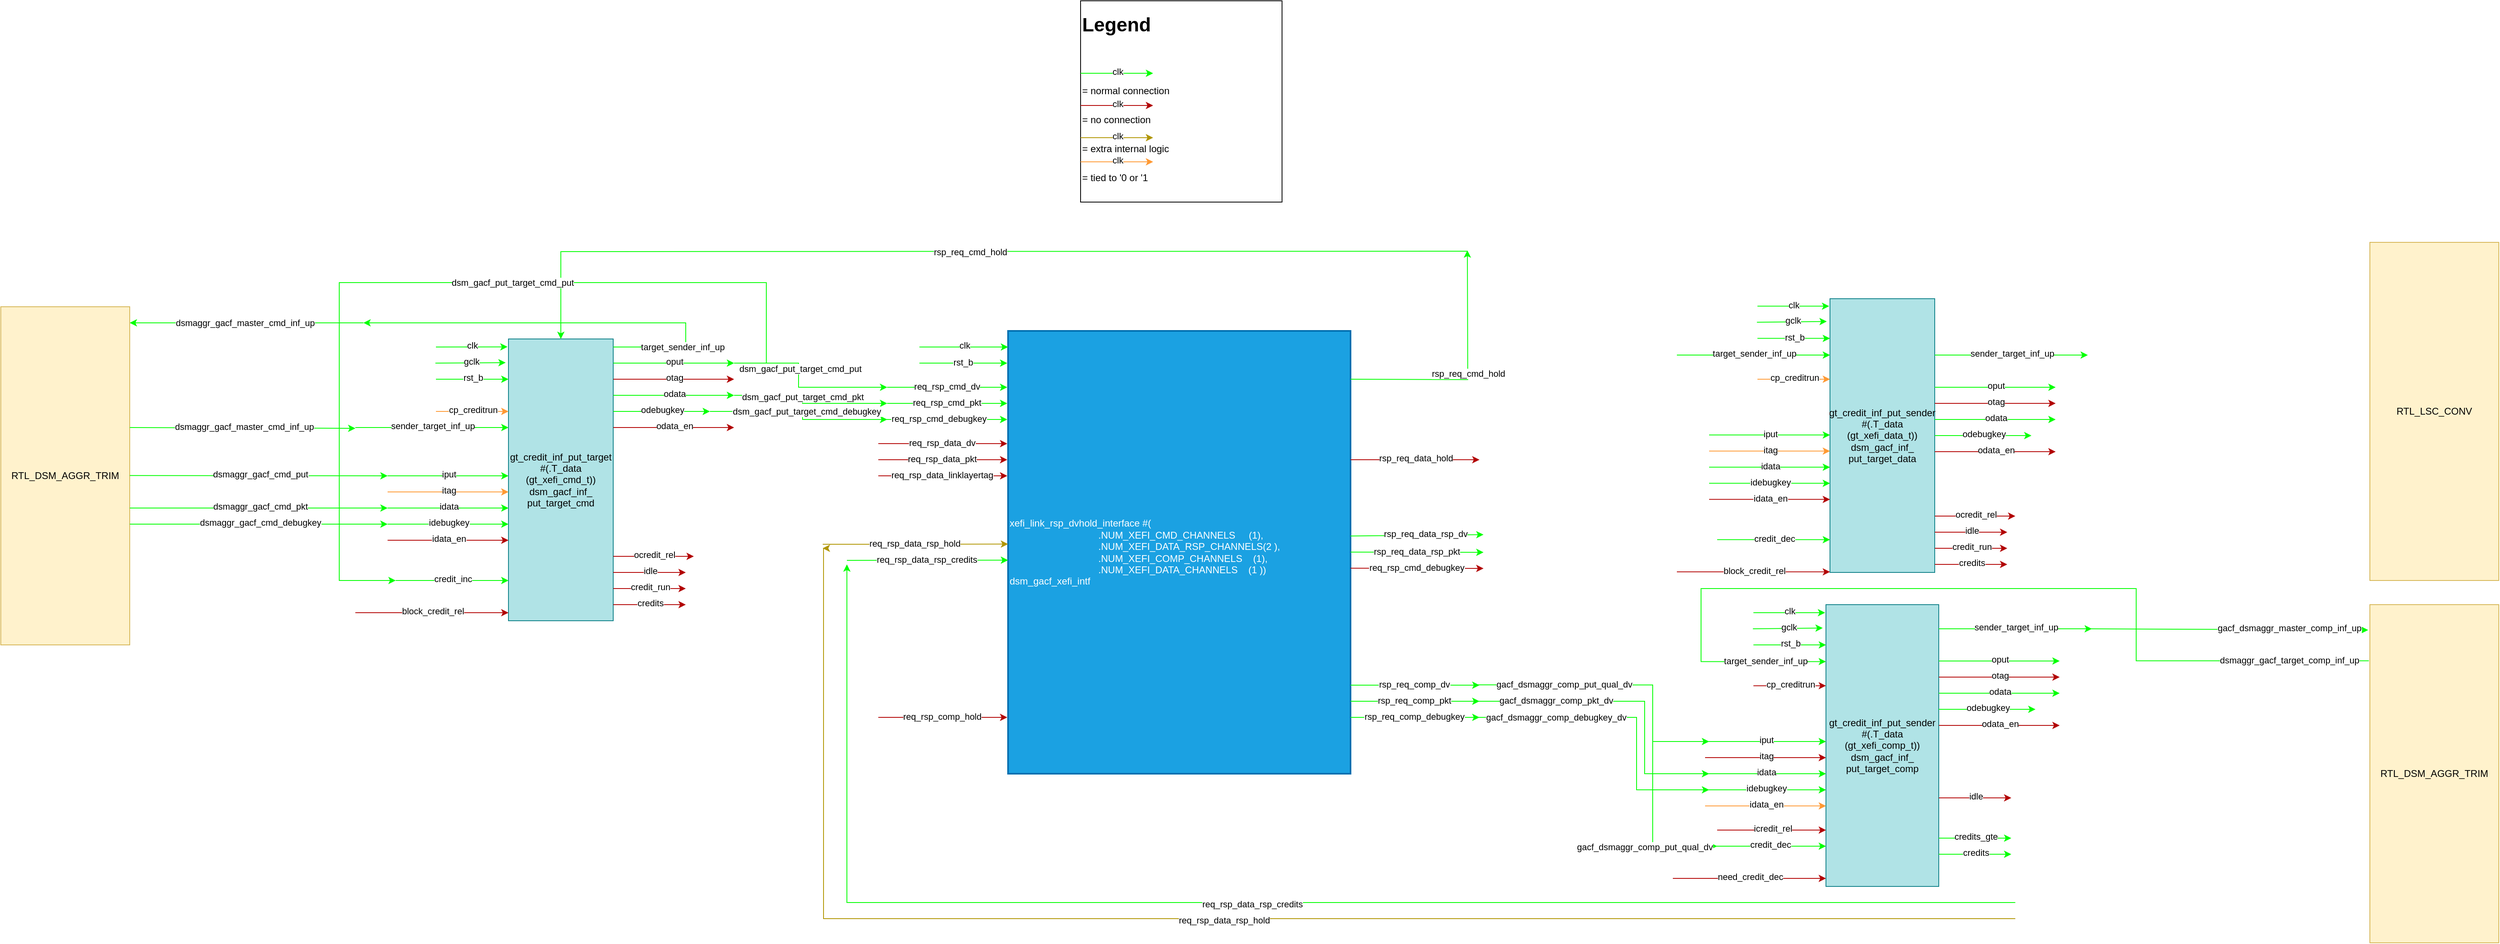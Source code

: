 <mxfile version="28.0.6">
  <diagram name="Page-1" id="ioRp4XjW2XV6dIwJ9LCr">
    <mxGraphModel dx="3125" dy="1866" grid="1" gridSize="10" guides="1" tooltips="1" connect="1" arrows="1" fold="1" page="1" pageScale="1" pageWidth="850" pageHeight="1100" math="0" shadow="0">
      <root>
        <mxCell id="0" />
        <mxCell id="1" parent="0" />
        <mxCell id="IIdC3HLPy3FbnqZgPG4K-2" value="&lt;div align=&quot;left&quot;&gt;xefi_link_rsp_dvhold_interface #(&lt;br&gt;&amp;nbsp; &amp;nbsp; &amp;nbsp; &amp;nbsp; &amp;nbsp; &amp;nbsp; &amp;nbsp; &amp;nbsp; &amp;nbsp; &amp;nbsp; &amp;nbsp; &amp;nbsp; &amp;nbsp; &amp;nbsp; &amp;nbsp; &amp;nbsp; &amp;nbsp;.NUM_XEFI_CMD_CHANNELS&amp;nbsp; &amp;nbsp; &amp;nbsp;(1),&lt;br&gt;&amp;nbsp; &amp;nbsp; &amp;nbsp; &amp;nbsp; &amp;nbsp; &amp;nbsp; &amp;nbsp; &amp;nbsp; &amp;nbsp; &amp;nbsp; &amp;nbsp; &amp;nbsp; &amp;nbsp; &amp;nbsp; &amp;nbsp; &amp;nbsp; &amp;nbsp;.NUM_XEFI_DATA_RSP_CHANNELS(2 ),&lt;br&gt;&amp;nbsp; &amp;nbsp; &amp;nbsp; &amp;nbsp; &amp;nbsp; &amp;nbsp; &amp;nbsp; &amp;nbsp; &amp;nbsp; &amp;nbsp; &amp;nbsp; &amp;nbsp; &amp;nbsp; &amp;nbsp; &amp;nbsp; &amp;nbsp; &amp;nbsp;.NUM_XEFI_COMP_CHANNELS&amp;nbsp; &amp;nbsp; (1),&lt;br&gt;&amp;nbsp; &amp;nbsp; &amp;nbsp; &amp;nbsp; &amp;nbsp; &amp;nbsp; &amp;nbsp; &amp;nbsp; &amp;nbsp; &amp;nbsp; &amp;nbsp; &amp;nbsp; &amp;nbsp; &amp;nbsp; &amp;nbsp; &amp;nbsp; &amp;nbsp;.NUM_XEFI_DATA_CHANNELS&amp;nbsp; &amp;nbsp; (1 ))&lt;br&gt;dsm_gacf_xefi_intf&lt;/div&gt;" style="rounded=0;whiteSpace=wrap;html=1;strokeWidth=2;fillColor=#1ba1e2;fontColor=#ffffff;strokeColor=#006EAF;align=left;" parent="1" vertex="1">
          <mxGeometry x="360" y="-80" width="425" height="550" as="geometry" />
        </mxCell>
        <mxCell id="IIdC3HLPy3FbnqZgPG4K-5" value="" style="endArrow=classic;html=1;rounded=0;strokeColor=light-dark(#00ff00, #ededed);" parent="1" edge="1">
          <mxGeometry width="50" height="50" relative="1" as="geometry">
            <mxPoint x="250" y="-60" as="sourcePoint" />
            <mxPoint x="360" y="-60" as="targetPoint" />
          </mxGeometry>
        </mxCell>
        <mxCell id="IIdC3HLPy3FbnqZgPG4K-6" value="&lt;div&gt;clk&lt;/div&gt;" style="edgeLabel;html=1;align=center;verticalAlign=middle;resizable=0;points=[];" parent="IIdC3HLPy3FbnqZgPG4K-5" vertex="1" connectable="0">
          <mxGeometry x="0.013" y="2" relative="1" as="geometry">
            <mxPoint as="offset" />
          </mxGeometry>
        </mxCell>
        <mxCell id="IIdC3HLPy3FbnqZgPG4K-7" value="" style="endArrow=classic;html=1;rounded=0;strokeColor=light-dark(#00ff00, #ededed);" parent="1" edge="1">
          <mxGeometry width="50" height="50" relative="1" as="geometry">
            <mxPoint x="250" y="-40" as="sourcePoint" />
            <mxPoint x="359" y="-40" as="targetPoint" />
          </mxGeometry>
        </mxCell>
        <mxCell id="IIdC3HLPy3FbnqZgPG4K-8" value="&lt;div&gt;clk&lt;/div&gt;" style="edgeLabel;html=1;align=center;verticalAlign=middle;resizable=0;points=[];" parent="IIdC3HLPy3FbnqZgPG4K-7" vertex="1" connectable="0">
          <mxGeometry x="0.013" y="2" relative="1" as="geometry">
            <mxPoint as="offset" />
          </mxGeometry>
        </mxCell>
        <mxCell id="IIdC3HLPy3FbnqZgPG4K-9" value="&lt;div&gt;rst_b&lt;/div&gt;" style="edgeLabel;html=1;align=center;verticalAlign=middle;resizable=0;points=[];" parent="IIdC3HLPy3FbnqZgPG4K-7" vertex="1" connectable="0">
          <mxGeometry x="-0.013" y="1" relative="1" as="geometry">
            <mxPoint as="offset" />
          </mxGeometry>
        </mxCell>
        <mxCell id="IIdC3HLPy3FbnqZgPG4K-10" value="" style="endArrow=classic;html=1;rounded=0;strokeColor=light-dark(#00ff00, #ededed);" parent="1" edge="1">
          <mxGeometry width="50" height="50" relative="1" as="geometry">
            <mxPoint x="210" y="-10" as="sourcePoint" />
            <mxPoint x="359" y="-10" as="targetPoint" />
          </mxGeometry>
        </mxCell>
        <mxCell id="IIdC3HLPy3FbnqZgPG4K-11" value="&lt;div&gt;clk&lt;/div&gt;" style="edgeLabel;html=1;align=center;verticalAlign=middle;resizable=0;points=[];" parent="IIdC3HLPy3FbnqZgPG4K-10" vertex="1" connectable="0">
          <mxGeometry x="0.013" y="2" relative="1" as="geometry">
            <mxPoint as="offset" />
          </mxGeometry>
        </mxCell>
        <mxCell id="IIdC3HLPy3FbnqZgPG4K-12" value="&lt;div&gt;req_rsp_cmd_dv&lt;/div&gt;" style="edgeLabel;html=1;align=center;verticalAlign=middle;resizable=0;points=[];" parent="IIdC3HLPy3FbnqZgPG4K-10" vertex="1" connectable="0">
          <mxGeometry x="-0.013" y="1" relative="1" as="geometry">
            <mxPoint as="offset" />
          </mxGeometry>
        </mxCell>
        <mxCell id="IIdC3HLPy3FbnqZgPG4K-19" value="&lt;div&gt;&lt;br&gt;&lt;/div&gt;" style="edgeLabel;html=1;align=center;verticalAlign=middle;resizable=0;points=[];" parent="IIdC3HLPy3FbnqZgPG4K-10" vertex="1" connectable="0">
          <mxGeometry y="-1" relative="1" as="geometry">
            <mxPoint x="95" y="19" as="offset" />
          </mxGeometry>
        </mxCell>
        <mxCell id="IIdC3HLPy3FbnqZgPG4K-13" value="" style="endArrow=classic;html=1;rounded=0;strokeColor=light-dark(#00ff00, #ededed);" parent="1" edge="1">
          <mxGeometry width="50" height="50" relative="1" as="geometry">
            <mxPoint x="210" y="10" as="sourcePoint" />
            <mxPoint x="359" y="10" as="targetPoint" />
          </mxGeometry>
        </mxCell>
        <mxCell id="IIdC3HLPy3FbnqZgPG4K-14" value="&lt;div&gt;clk&lt;/div&gt;" style="edgeLabel;html=1;align=center;verticalAlign=middle;resizable=0;points=[];" parent="IIdC3HLPy3FbnqZgPG4K-13" vertex="1" connectable="0">
          <mxGeometry x="0.013" y="2" relative="1" as="geometry">
            <mxPoint as="offset" />
          </mxGeometry>
        </mxCell>
        <mxCell id="IIdC3HLPy3FbnqZgPG4K-15" value="&lt;div&gt;req_rsp_cmd_pkt&lt;/div&gt;" style="edgeLabel;html=1;align=center;verticalAlign=middle;resizable=0;points=[];" parent="IIdC3HLPy3FbnqZgPG4K-13" vertex="1" connectable="0">
          <mxGeometry x="-0.013" y="1" relative="1" as="geometry">
            <mxPoint as="offset" />
          </mxGeometry>
        </mxCell>
        <mxCell id="IIdC3HLPy3FbnqZgPG4K-16" value="" style="endArrow=classic;html=1;rounded=0;strokeColor=light-dark(#00ff00, #ededed);" parent="1" edge="1">
          <mxGeometry width="50" height="50" relative="1" as="geometry">
            <mxPoint x="190" y="30" as="sourcePoint" />
            <mxPoint x="359" y="30" as="targetPoint" />
          </mxGeometry>
        </mxCell>
        <mxCell id="IIdC3HLPy3FbnqZgPG4K-17" value="&lt;div&gt;clk&lt;/div&gt;" style="edgeLabel;html=1;align=center;verticalAlign=middle;resizable=0;points=[];" parent="IIdC3HLPy3FbnqZgPG4K-16" vertex="1" connectable="0">
          <mxGeometry x="0.013" y="2" relative="1" as="geometry">
            <mxPoint as="offset" />
          </mxGeometry>
        </mxCell>
        <mxCell id="IIdC3HLPy3FbnqZgPG4K-18" value="&lt;div&gt;req_rsp_cmd_debugkey&lt;/div&gt;" style="edgeLabel;html=1;align=center;verticalAlign=middle;resizable=0;points=[];" parent="IIdC3HLPy3FbnqZgPG4K-16" vertex="1" connectable="0">
          <mxGeometry x="-0.013" y="1" relative="1" as="geometry">
            <mxPoint as="offset" />
          </mxGeometry>
        </mxCell>
        <mxCell id="IIdC3HLPy3FbnqZgPG4K-22" value="" style="endArrow=classic;html=1;rounded=0;strokeColor=#B20000;fillColor=#e51400;" parent="1" edge="1">
          <mxGeometry width="50" height="50" relative="1" as="geometry">
            <mxPoint x="199" y="60" as="sourcePoint" />
            <mxPoint x="359" y="60" as="targetPoint" />
          </mxGeometry>
        </mxCell>
        <mxCell id="IIdC3HLPy3FbnqZgPG4K-23" value="&lt;div&gt;clk&lt;/div&gt;" style="edgeLabel;html=1;align=center;verticalAlign=middle;resizable=0;points=[];" parent="IIdC3HLPy3FbnqZgPG4K-22" vertex="1" connectable="0">
          <mxGeometry x="0.013" y="2" relative="1" as="geometry">
            <mxPoint as="offset" />
          </mxGeometry>
        </mxCell>
        <mxCell id="IIdC3HLPy3FbnqZgPG4K-24" value="&lt;div&gt;req_rsp_data_dv&lt;/div&gt;" style="edgeLabel;html=1;align=center;verticalAlign=middle;resizable=0;points=[];" parent="IIdC3HLPy3FbnqZgPG4K-22" vertex="1" connectable="0">
          <mxGeometry x="-0.013" y="1" relative="1" as="geometry">
            <mxPoint as="offset" />
          </mxGeometry>
        </mxCell>
        <mxCell id="IIdC3HLPy3FbnqZgPG4K-25" value="&lt;div&gt;&lt;br&gt;&lt;/div&gt;" style="edgeLabel;html=1;align=center;verticalAlign=middle;resizable=0;points=[];" parent="IIdC3HLPy3FbnqZgPG4K-22" vertex="1" connectable="0">
          <mxGeometry y="-1" relative="1" as="geometry">
            <mxPoint x="95" y="19" as="offset" />
          </mxGeometry>
        </mxCell>
        <mxCell id="IIdC3HLPy3FbnqZgPG4K-26" value="" style="endArrow=classic;html=1;rounded=0;strokeColor=#B20000;fillColor=#e51400;" parent="1" edge="1">
          <mxGeometry width="50" height="50" relative="1" as="geometry">
            <mxPoint x="199" y="80" as="sourcePoint" />
            <mxPoint x="359" y="80" as="targetPoint" />
          </mxGeometry>
        </mxCell>
        <mxCell id="IIdC3HLPy3FbnqZgPG4K-27" value="&lt;div&gt;clk&lt;/div&gt;" style="edgeLabel;html=1;align=center;verticalAlign=middle;resizable=0;points=[];" parent="IIdC3HLPy3FbnqZgPG4K-26" vertex="1" connectable="0">
          <mxGeometry x="0.013" y="2" relative="1" as="geometry">
            <mxPoint as="offset" />
          </mxGeometry>
        </mxCell>
        <mxCell id="IIdC3HLPy3FbnqZgPG4K-28" value="&lt;div&gt;req_rsp_data_pkt&lt;/div&gt;" style="edgeLabel;html=1;align=center;verticalAlign=middle;resizable=0;points=[];" parent="IIdC3HLPy3FbnqZgPG4K-26" vertex="1" connectable="0">
          <mxGeometry x="-0.013" y="1" relative="1" as="geometry">
            <mxPoint as="offset" />
          </mxGeometry>
        </mxCell>
        <mxCell id="IIdC3HLPy3FbnqZgPG4K-29" value="" style="endArrow=classic;html=1;rounded=0;fillColor=#e51400;strokeColor=#B20000;" parent="1" edge="1">
          <mxGeometry width="50" height="50" relative="1" as="geometry">
            <mxPoint x="199" y="100" as="sourcePoint" />
            <mxPoint x="359" y="100" as="targetPoint" />
          </mxGeometry>
        </mxCell>
        <mxCell id="IIdC3HLPy3FbnqZgPG4K-30" value="&lt;div&gt;clk&lt;/div&gt;" style="edgeLabel;html=1;align=center;verticalAlign=middle;resizable=0;points=[];" parent="IIdC3HLPy3FbnqZgPG4K-29" vertex="1" connectable="0">
          <mxGeometry x="0.013" y="2" relative="1" as="geometry">
            <mxPoint as="offset" />
          </mxGeometry>
        </mxCell>
        <mxCell id="IIdC3HLPy3FbnqZgPG4K-31" value="&lt;div&gt;req_rsp_data_linklayertag&lt;/div&gt;" style="edgeLabel;html=1;align=center;verticalAlign=middle;resizable=0;points=[];" parent="IIdC3HLPy3FbnqZgPG4K-29" vertex="1" connectable="0">
          <mxGeometry x="-0.013" y="1" relative="1" as="geometry">
            <mxPoint as="offset" />
          </mxGeometry>
        </mxCell>
        <mxCell id="IIdC3HLPy3FbnqZgPG4K-34" value="&lt;div style=&quot;line-height: 100%;&quot;&gt;&lt;h1 style=&quot;line-height: 100%;&quot; align=&quot;left&quot;&gt;Legend&lt;/h1&gt;&lt;div align=&quot;right&quot;&gt;&amp;nbsp; &amp;nbsp; &amp;nbsp; &amp;nbsp; &amp;nbsp; &amp;nbsp; &amp;nbsp;&lt;/div&gt;&lt;div align=&quot;right&quot;&gt;&lt;br&gt;&lt;/div&gt;&lt;div align=&quot;right&quot;&gt;&lt;br&gt;&lt;/div&gt;&lt;div align=&quot;right&quot;&gt;&lt;br&gt;&lt;/div&gt;&lt;div align=&quot;right&quot;&gt;= normal connection&lt;/div&gt;&lt;div&gt;&lt;br&gt;&lt;/div&gt;&lt;div&gt;&lt;br&gt;&lt;/div&gt;&lt;div&gt;= no connection&lt;/div&gt;&lt;div&gt;&lt;br&gt;&lt;/div&gt;&lt;div&gt;&lt;br&gt;&lt;/div&gt;&lt;div&gt;= extra internal logic&lt;/div&gt;&lt;div&gt;&lt;br&gt;&lt;/div&gt;&lt;div&gt;&lt;br&gt;&lt;/div&gt;&lt;div&gt;= tied to &#39;0 or &#39;1&lt;/div&gt;&lt;div&gt;&lt;br&gt;&lt;/div&gt;&lt;div&gt;&lt;br&gt;&lt;/div&gt;&lt;/div&gt;" style="whiteSpace=wrap;html=1;aspect=fixed;align=left;" parent="1" vertex="1">
          <mxGeometry x="450" y="-490" width="250" height="250" as="geometry" />
        </mxCell>
        <mxCell id="IIdC3HLPy3FbnqZgPG4K-32" value="" style="endArrow=classic;html=1;rounded=0;strokeColor=light-dark(#00ff00, #ededed);" parent="1" edge="1">
          <mxGeometry width="50" height="50" relative="1" as="geometry">
            <mxPoint x="450" y="-400" as="sourcePoint" />
            <mxPoint x="540" y="-400" as="targetPoint" />
          </mxGeometry>
        </mxCell>
        <mxCell id="IIdC3HLPy3FbnqZgPG4K-33" value="&lt;div&gt;clk&lt;/div&gt;" style="edgeLabel;html=1;align=center;verticalAlign=middle;resizable=0;points=[];" parent="IIdC3HLPy3FbnqZgPG4K-32" vertex="1" connectable="0">
          <mxGeometry x="0.013" y="2" relative="1" as="geometry">
            <mxPoint as="offset" />
          </mxGeometry>
        </mxCell>
        <mxCell id="IIdC3HLPy3FbnqZgPG4K-35" value="" style="endArrow=classic;html=1;rounded=0;strokeColor=#B20000;fillColor=#e51400;" parent="1" edge="1">
          <mxGeometry width="50" height="50" relative="1" as="geometry">
            <mxPoint x="450" y="-360" as="sourcePoint" />
            <mxPoint x="540" y="-360" as="targetPoint" />
          </mxGeometry>
        </mxCell>
        <mxCell id="IIdC3HLPy3FbnqZgPG4K-36" value="&lt;div&gt;clk&lt;/div&gt;" style="edgeLabel;html=1;align=center;verticalAlign=middle;resizable=0;points=[];" parent="IIdC3HLPy3FbnqZgPG4K-35" vertex="1" connectable="0">
          <mxGeometry x="0.013" y="2" relative="1" as="geometry">
            <mxPoint as="offset" />
          </mxGeometry>
        </mxCell>
        <mxCell id="IIdC3HLPy3FbnqZgPG4K-37" value="" style="endArrow=classic;html=1;rounded=0;strokeColor=#B09500;fillColor=#e3c800;" parent="1" edge="1">
          <mxGeometry width="50" height="50" relative="1" as="geometry">
            <mxPoint x="450" y="-320" as="sourcePoint" />
            <mxPoint x="540" y="-320" as="targetPoint" />
          </mxGeometry>
        </mxCell>
        <mxCell id="IIdC3HLPy3FbnqZgPG4K-38" value="&lt;div&gt;clk&lt;/div&gt;" style="edgeLabel;html=1;align=center;verticalAlign=middle;resizable=0;points=[];" parent="IIdC3HLPy3FbnqZgPG4K-37" vertex="1" connectable="0">
          <mxGeometry x="0.013" y="2" relative="1" as="geometry">
            <mxPoint as="offset" />
          </mxGeometry>
        </mxCell>
        <mxCell id="IIdC3HLPy3FbnqZgPG4K-39" value="" style="endArrow=classic;html=1;rounded=0;fillColor=#e3c800;strokeColor=#B09500;edgeStyle=elbowEdgeStyle;" parent="1" edge="1">
          <mxGeometry width="50" height="50" relative="1" as="geometry">
            <mxPoint x="130" y="185" as="sourcePoint" />
            <mxPoint x="360" y="184.76" as="targetPoint" />
          </mxGeometry>
        </mxCell>
        <mxCell id="IIdC3HLPy3FbnqZgPG4K-40" value="&lt;div&gt;clk&lt;/div&gt;" style="edgeLabel;html=1;align=center;verticalAlign=middle;resizable=0;points=[];" parent="IIdC3HLPy3FbnqZgPG4K-39" vertex="1" connectable="0">
          <mxGeometry x="0.013" y="2" relative="1" as="geometry">
            <mxPoint as="offset" />
          </mxGeometry>
        </mxCell>
        <mxCell id="IIdC3HLPy3FbnqZgPG4K-41" value="&lt;div&gt;req_rsp_data_rsp_hold&lt;/div&gt;" style="edgeLabel;html=1;align=center;verticalAlign=middle;resizable=0;points=[];" parent="IIdC3HLPy3FbnqZgPG4K-39" vertex="1" connectable="0">
          <mxGeometry x="-0.013" y="1" relative="1" as="geometry">
            <mxPoint as="offset" />
          </mxGeometry>
        </mxCell>
        <mxCell id="IIdC3HLPy3FbnqZgPG4K-42" value="" style="endArrow=classic;html=1;rounded=0;fillColor=#e51400;strokeColor=#B20000;" parent="1" edge="1">
          <mxGeometry width="50" height="50" relative="1" as="geometry">
            <mxPoint x="199" y="400" as="sourcePoint" />
            <mxPoint x="359" y="400" as="targetPoint" />
          </mxGeometry>
        </mxCell>
        <mxCell id="IIdC3HLPy3FbnqZgPG4K-43" value="&lt;div&gt;clk&lt;/div&gt;" style="edgeLabel;html=1;align=center;verticalAlign=middle;resizable=0;points=[];" parent="IIdC3HLPy3FbnqZgPG4K-42" vertex="1" connectable="0">
          <mxGeometry x="0.013" y="2" relative="1" as="geometry">
            <mxPoint as="offset" />
          </mxGeometry>
        </mxCell>
        <mxCell id="IIdC3HLPy3FbnqZgPG4K-44" value="&lt;div&gt;req_rsp_comp_hold&lt;/div&gt;" style="edgeLabel;html=1;align=center;verticalAlign=middle;resizable=0;points=[];" parent="IIdC3HLPy3FbnqZgPG4K-42" vertex="1" connectable="0">
          <mxGeometry x="-0.013" y="1" relative="1" as="geometry">
            <mxPoint as="offset" />
          </mxGeometry>
        </mxCell>
        <mxCell id="IIdC3HLPy3FbnqZgPG4K-45" value="" style="endArrow=classic;html=1;rounded=0;fillColor=#e51400;strokeColor=light-dark(#00ff00, #ffacac);" parent="1" edge="1">
          <mxGeometry width="50" height="50" relative="1" as="geometry">
            <mxPoint x="160" y="205" as="sourcePoint" />
            <mxPoint x="360" y="204.76" as="targetPoint" />
          </mxGeometry>
        </mxCell>
        <mxCell id="IIdC3HLPy3FbnqZgPG4K-46" value="&lt;div&gt;clk&lt;/div&gt;" style="edgeLabel;html=1;align=center;verticalAlign=middle;resizable=0;points=[];" parent="IIdC3HLPy3FbnqZgPG4K-45" vertex="1" connectable="0">
          <mxGeometry x="0.013" y="2" relative="1" as="geometry">
            <mxPoint as="offset" />
          </mxGeometry>
        </mxCell>
        <mxCell id="IIdC3HLPy3FbnqZgPG4K-47" value="&lt;div&gt;req_rsp_data_rsp_credits&lt;/div&gt;" style="edgeLabel;html=1;align=center;verticalAlign=middle;resizable=0;points=[];" parent="IIdC3HLPy3FbnqZgPG4K-45" vertex="1" connectable="0">
          <mxGeometry x="-0.013" y="1" relative="1" as="geometry">
            <mxPoint as="offset" />
          </mxGeometry>
        </mxCell>
        <mxCell id="IIdC3HLPy3FbnqZgPG4K-62" value="" style="endArrow=classic;html=1;rounded=0;strokeColor=#B20000;fillColor=#e51400;" parent="1" edge="1">
          <mxGeometry width="50" height="50" relative="1" as="geometry">
            <mxPoint x="785" y="80" as="sourcePoint" />
            <mxPoint x="945" y="80" as="targetPoint" />
          </mxGeometry>
        </mxCell>
        <mxCell id="IIdC3HLPy3FbnqZgPG4K-63" value="&lt;div&gt;rsp_req_data_hold&lt;/div&gt;" style="edgeLabel;html=1;align=center;verticalAlign=middle;resizable=0;points=[];" parent="IIdC3HLPy3FbnqZgPG4K-62" vertex="1" connectable="0">
          <mxGeometry x="0.013" y="2" relative="1" as="geometry">
            <mxPoint as="offset" />
          </mxGeometry>
        </mxCell>
        <mxCell id="IIdC3HLPy3FbnqZgPG4K-64" value="&lt;div&gt;&lt;br&gt;&lt;/div&gt;" style="edgeLabel;html=1;align=center;verticalAlign=middle;resizable=0;points=[];" parent="IIdC3HLPy3FbnqZgPG4K-62" vertex="1" connectable="0">
          <mxGeometry x="-0.013" y="1" relative="1" as="geometry">
            <mxPoint as="offset" />
          </mxGeometry>
        </mxCell>
        <mxCell id="IIdC3HLPy3FbnqZgPG4K-65" value="&lt;div&gt;&lt;br&gt;&lt;/div&gt;" style="edgeLabel;html=1;align=center;verticalAlign=middle;resizable=0;points=[];" parent="IIdC3HLPy3FbnqZgPG4K-62" vertex="1" connectable="0">
          <mxGeometry y="-1" relative="1" as="geometry">
            <mxPoint x="95" y="19" as="offset" />
          </mxGeometry>
        </mxCell>
        <mxCell id="IIdC3HLPy3FbnqZgPG4K-75" value="" style="endArrow=classic;html=1;rounded=0;fillColor=#e51400;strokeColor=light-dark(#00ff00, #ffacac);" parent="1" edge="1">
          <mxGeometry width="50" height="50" relative="1" as="geometry">
            <mxPoint x="785" y="400" as="sourcePoint" />
            <mxPoint x="945" y="400" as="targetPoint" />
          </mxGeometry>
        </mxCell>
        <mxCell id="IIdC3HLPy3FbnqZgPG4K-76" value="&lt;div&gt;clk&lt;/div&gt;" style="edgeLabel;html=1;align=center;verticalAlign=middle;resizable=0;points=[];" parent="IIdC3HLPy3FbnqZgPG4K-75" vertex="1" connectable="0">
          <mxGeometry x="0.013" y="2" relative="1" as="geometry">
            <mxPoint as="offset" />
          </mxGeometry>
        </mxCell>
        <mxCell id="IIdC3HLPy3FbnqZgPG4K-77" value="&lt;div&gt;rsp_req_comp_debugkey&lt;/div&gt;" style="edgeLabel;html=1;align=center;verticalAlign=middle;resizable=0;points=[];" parent="IIdC3HLPy3FbnqZgPG4K-75" vertex="1" connectable="0">
          <mxGeometry x="-0.013" y="1" relative="1" as="geometry">
            <mxPoint as="offset" />
          </mxGeometry>
        </mxCell>
        <mxCell id="IIdC3HLPy3FbnqZgPG4K-88" value="" style="endArrow=classic;html=1;rounded=0;strokeColor=light-dark(#00ff00, #ededed);" parent="1" edge="1">
          <mxGeometry width="50" height="50" relative="1" as="geometry">
            <mxPoint x="785" y="174.76" as="sourcePoint" />
            <mxPoint x="950" y="173" as="targetPoint" />
          </mxGeometry>
        </mxCell>
        <mxCell id="IIdC3HLPy3FbnqZgPG4K-89" value="rsp_req_data_rsp_dv" style="edgeLabel;html=1;align=center;verticalAlign=middle;resizable=0;points=[];" parent="IIdC3HLPy3FbnqZgPG4K-88" vertex="1" connectable="0">
          <mxGeometry x="0.013" y="2" relative="1" as="geometry">
            <mxPoint x="9" as="offset" />
          </mxGeometry>
        </mxCell>
        <mxCell id="IIdC3HLPy3FbnqZgPG4K-90" value="&lt;div&gt;&lt;br&gt;&lt;/div&gt;" style="edgeLabel;html=1;align=center;verticalAlign=middle;resizable=0;points=[];" parent="IIdC3HLPy3FbnqZgPG4K-88" vertex="1" connectable="0">
          <mxGeometry y="-1" relative="1" as="geometry">
            <mxPoint x="95" y="19" as="offset" />
          </mxGeometry>
        </mxCell>
        <mxCell id="IIdC3HLPy3FbnqZgPG4K-91" value="" style="endArrow=classic;html=1;rounded=0;strokeColor=light-dark(#00ff00, #ededed);" parent="1" edge="1">
          <mxGeometry width="50" height="50" relative="1" as="geometry">
            <mxPoint x="785" y="194.76" as="sourcePoint" />
            <mxPoint x="950" y="195" as="targetPoint" />
          </mxGeometry>
        </mxCell>
        <mxCell id="IIdC3HLPy3FbnqZgPG4K-92" value="&lt;div&gt;clk&lt;/div&gt;" style="edgeLabel;html=1;align=center;verticalAlign=middle;resizable=0;points=[];" parent="IIdC3HLPy3FbnqZgPG4K-91" vertex="1" connectable="0">
          <mxGeometry x="0.013" y="2" relative="1" as="geometry">
            <mxPoint as="offset" />
          </mxGeometry>
        </mxCell>
        <mxCell id="IIdC3HLPy3FbnqZgPG4K-93" value="rsp_req_data_rsp_pkt" style="edgeLabel;html=1;align=center;verticalAlign=middle;resizable=0;points=[];" parent="IIdC3HLPy3FbnqZgPG4K-91" vertex="1" connectable="0">
          <mxGeometry x="-0.013" y="1" relative="1" as="geometry">
            <mxPoint as="offset" />
          </mxGeometry>
        </mxCell>
        <mxCell id="IIdC3HLPy3FbnqZgPG4K-94" value="" style="endArrow=classic;html=1;rounded=0;strokeColor=#B20000;fillColor=#e51400;" parent="1" edge="1">
          <mxGeometry width="50" height="50" relative="1" as="geometry">
            <mxPoint x="785" y="214.76" as="sourcePoint" />
            <mxPoint x="950" y="215" as="targetPoint" />
          </mxGeometry>
        </mxCell>
        <mxCell id="IIdC3HLPy3FbnqZgPG4K-95" value="&lt;div&gt;clk&lt;/div&gt;" style="edgeLabel;html=1;align=center;verticalAlign=middle;resizable=0;points=[];" parent="IIdC3HLPy3FbnqZgPG4K-94" vertex="1" connectable="0">
          <mxGeometry x="0.013" y="2" relative="1" as="geometry">
            <mxPoint as="offset" />
          </mxGeometry>
        </mxCell>
        <mxCell id="IIdC3HLPy3FbnqZgPG4K-96" value="&lt;div&gt;req_rsp_cmd_debugkey&lt;/div&gt;" style="edgeLabel;html=1;align=center;verticalAlign=middle;resizable=0;points=[];" parent="IIdC3HLPy3FbnqZgPG4K-94" vertex="1" connectable="0">
          <mxGeometry x="-0.013" y="1" relative="1" as="geometry">
            <mxPoint as="offset" />
          </mxGeometry>
        </mxCell>
        <mxCell id="IIdC3HLPy3FbnqZgPG4K-97" value="&lt;div&gt;&lt;br&gt;&lt;/div&gt;" style="edgeLabel;html=1;align=center;verticalAlign=middle;resizable=0;points=[];" parent="1" vertex="1" connectable="0">
          <mxGeometry x="960" y="360" as="geometry" />
        </mxCell>
        <mxCell id="IIdC3HLPy3FbnqZgPG4K-98" value="" style="endArrow=classic;html=1;rounded=0;strokeColor=light-dark(#00ff00, #ededed);" parent="1" edge="1">
          <mxGeometry width="50" height="50" relative="1" as="geometry">
            <mxPoint x="785" y="360" as="sourcePoint" />
            <mxPoint x="945" y="360" as="targetPoint" />
          </mxGeometry>
        </mxCell>
        <mxCell id="IIdC3HLPy3FbnqZgPG4K-99" value="&lt;div&gt;clk&lt;/div&gt;" style="edgeLabel;html=1;align=center;verticalAlign=middle;resizable=0;points=[];" parent="IIdC3HLPy3FbnqZgPG4K-98" vertex="1" connectable="0">
          <mxGeometry x="0.013" y="2" relative="1" as="geometry">
            <mxPoint as="offset" />
          </mxGeometry>
        </mxCell>
        <mxCell id="IIdC3HLPy3FbnqZgPG4K-100" value="&lt;div&gt;rsp_req_comp_dv&lt;/div&gt;" style="edgeLabel;html=1;align=center;verticalAlign=middle;resizable=0;points=[];" parent="IIdC3HLPy3FbnqZgPG4K-98" vertex="1" connectable="0">
          <mxGeometry x="-0.013" y="1" relative="1" as="geometry">
            <mxPoint as="offset" />
          </mxGeometry>
        </mxCell>
        <mxCell id="IIdC3HLPy3FbnqZgPG4K-101" value="" style="endArrow=classic;html=1;rounded=0;strokeColor=light-dark(#00ff00, #ededed);" parent="1" edge="1">
          <mxGeometry width="50" height="50" relative="1" as="geometry">
            <mxPoint x="785" y="380" as="sourcePoint" />
            <mxPoint x="945" y="380" as="targetPoint" />
          </mxGeometry>
        </mxCell>
        <mxCell id="IIdC3HLPy3FbnqZgPG4K-102" value="&lt;div&gt;clk&lt;/div&gt;" style="edgeLabel;html=1;align=center;verticalAlign=middle;resizable=0;points=[];" parent="IIdC3HLPy3FbnqZgPG4K-101" vertex="1" connectable="0">
          <mxGeometry x="0.013" y="2" relative="1" as="geometry">
            <mxPoint as="offset" />
          </mxGeometry>
        </mxCell>
        <mxCell id="IIdC3HLPy3FbnqZgPG4K-103" value="&lt;div&gt;rsp_req_comp_pkt&lt;/div&gt;" style="edgeLabel;html=1;align=center;verticalAlign=middle;resizable=0;points=[];" parent="IIdC3HLPy3FbnqZgPG4K-101" vertex="1" connectable="0">
          <mxGeometry x="-0.013" y="1" relative="1" as="geometry">
            <mxPoint as="offset" />
          </mxGeometry>
        </mxCell>
        <mxCell id="IIdC3HLPy3FbnqZgPG4K-104" value="&lt;div&gt;&lt;span style=&quot;text-align: left;&quot;&gt;gt_credit_inf_put_target #(.T_data (gt_xefi_cmd_t))&lt;/span&gt;&lt;/div&gt;&lt;div&gt;&lt;span style=&quot;text-align: left;&quot;&gt;dsm_gacf_inf_&lt;/span&gt;&lt;/div&gt;&lt;div&gt;&lt;span style=&quot;text-align: left;&quot;&gt;put_target_cmd&lt;/span&gt;&lt;/div&gt;" style="rounded=0;whiteSpace=wrap;html=1;fillColor=#b0e3e6;strokeColor=#0e8088;" parent="1" vertex="1">
          <mxGeometry x="-260" y="-70" width="130" height="350" as="geometry" />
        </mxCell>
        <mxCell id="IIdC3HLPy3FbnqZgPG4K-105" value="" style="endArrow=classic;html=1;rounded=0;strokeColor=light-dark(#00ff00, #ededed);entryX=-0.009;entryY=0.028;entryDx=0;entryDy=0;entryPerimeter=0;" parent="1" target="IIdC3HLPy3FbnqZgPG4K-104" edge="1">
          <mxGeometry width="50" height="50" relative="1" as="geometry">
            <mxPoint x="-350" y="-60" as="sourcePoint" />
            <mxPoint x="-280" y="-59.95" as="targetPoint" />
          </mxGeometry>
        </mxCell>
        <mxCell id="IIdC3HLPy3FbnqZgPG4K-106" value="&lt;div&gt;clk&lt;/div&gt;" style="edgeLabel;html=1;align=center;verticalAlign=middle;resizable=0;points=[];" parent="IIdC3HLPy3FbnqZgPG4K-105" vertex="1" connectable="0">
          <mxGeometry x="0.013" y="2" relative="1" as="geometry">
            <mxPoint as="offset" />
          </mxGeometry>
        </mxCell>
        <mxCell id="IIdC3HLPy3FbnqZgPG4K-107" value="" style="endArrow=classic;html=1;rounded=0;strokeColor=light-dark(#00ff00, #ededed);entryX=-0.027;entryY=0.084;entryDx=0;entryDy=0;entryPerimeter=0;" parent="1" target="IIdC3HLPy3FbnqZgPG4K-104" edge="1">
          <mxGeometry width="50" height="50" relative="1" as="geometry">
            <mxPoint x="-350.65" y="-40" as="sourcePoint" />
            <mxPoint x="-260" y="-40" as="targetPoint" />
          </mxGeometry>
        </mxCell>
        <mxCell id="IIdC3HLPy3FbnqZgPG4K-108" value="&lt;div&gt;gclk&lt;/div&gt;" style="edgeLabel;html=1;align=center;verticalAlign=middle;resizable=0;points=[];" parent="IIdC3HLPy3FbnqZgPG4K-107" vertex="1" connectable="0">
          <mxGeometry x="0.013" y="2" relative="1" as="geometry">
            <mxPoint as="offset" />
          </mxGeometry>
        </mxCell>
        <mxCell id="cW7wmebTphSwqiHUDdLL-1" value="" style="endArrow=classic;html=1;rounded=0;edgeStyle=orthogonalEdgeStyle;strokeColor=light-dark(#00ff00, #ededed);" parent="1" edge="1">
          <mxGeometry relative="1" as="geometry">
            <mxPoint x="785" y="-20" as="sourcePoint" />
            <mxPoint x="930" y="-180" as="targetPoint" />
          </mxGeometry>
        </mxCell>
        <mxCell id="cW7wmebTphSwqiHUDdLL-2" value="rsp_req_cmd_hold" style="edgeLabel;resizable=0;html=1;;align=center;verticalAlign=middle;" parent="cW7wmebTphSwqiHUDdLL-1" connectable="0" vertex="1">
          <mxGeometry relative="1" as="geometry" />
        </mxCell>
        <mxCell id="cW7wmebTphSwqiHUDdLL-3" value="" style="endArrow=classic;html=1;rounded=0;edgeStyle=orthogonalEdgeStyle;entryX=0.5;entryY=0;entryDx=0;entryDy=0;strokeColor=light-dark(#00ff00, #ededed);" parent="1" target="IIdC3HLPy3FbnqZgPG4K-104" edge="1">
          <mxGeometry relative="1" as="geometry">
            <mxPoint x="930" y="-179" as="sourcePoint" />
            <mxPoint x="200" y="60" as="targetPoint" />
          </mxGeometry>
        </mxCell>
        <mxCell id="cW7wmebTphSwqiHUDdLL-4" value="rsp_req_cmd_hold" style="edgeLabel;resizable=0;html=1;;align=center;verticalAlign=middle;" parent="cW7wmebTphSwqiHUDdLL-3" connectable="0" vertex="1">
          <mxGeometry relative="1" as="geometry" />
        </mxCell>
        <mxCell id="cW7wmebTphSwqiHUDdLL-5" value="&lt;div&gt;&lt;span style=&quot;text-align: left;&quot;&gt;gt_credit_inf_put_sender #(.T_data (gt_xefi_data_t))&lt;/span&gt;&lt;/div&gt;&lt;div&gt;&lt;span style=&quot;text-align: left;&quot;&gt;dsm_gacf_inf_&lt;/span&gt;&lt;/div&gt;&lt;div&gt;&lt;span style=&quot;text-align: left;&quot;&gt;put_target_data&lt;/span&gt;&lt;/div&gt;" style="rounded=0;whiteSpace=wrap;html=1;fillColor=#b0e3e6;strokeColor=#0e8088;" parent="1" vertex="1">
          <mxGeometry x="1380" y="-120" width="130" height="340" as="geometry" />
        </mxCell>
        <mxCell id="cW7wmebTphSwqiHUDdLL-13" value="" style="endArrow=classic;html=1;rounded=0;fillColor=#e3c800;strokeColor=#B09500;edgeStyle=orthogonalEdgeStyle;" parent="1" edge="1">
          <mxGeometry width="50" height="50" relative="1" as="geometry">
            <mxPoint x="1610" y="650" as="sourcePoint" />
            <mxPoint x="130" y="190" as="targetPoint" />
            <Array as="points">
              <mxPoint x="1360" y="650" />
              <mxPoint x="131" y="650" />
              <mxPoint x="131" y="190" />
            </Array>
          </mxGeometry>
        </mxCell>
        <mxCell id="cW7wmebTphSwqiHUDdLL-14" value="&lt;div&gt;req_rsp_data_rsp_hold&lt;/div&gt;" style="edgeLabel;html=1;align=center;verticalAlign=middle;resizable=0;points=[];" parent="cW7wmebTphSwqiHUDdLL-13" vertex="1" connectable="0">
          <mxGeometry x="0.013" y="2" relative="1" as="geometry">
            <mxPoint as="offset" />
          </mxGeometry>
        </mxCell>
        <mxCell id="cW7wmebTphSwqiHUDdLL-21" value="" style="endArrow=classic;html=1;rounded=0;fillColor=#e51400;strokeColor=light-dark(#00ff00, #ffacac);edgeStyle=orthogonalEdgeStyle;" parent="1" edge="1">
          <mxGeometry width="50" height="50" relative="1" as="geometry">
            <mxPoint x="1610" y="630" as="sourcePoint" />
            <mxPoint x="160" y="210" as="targetPoint" />
            <Array as="points">
              <mxPoint x="1290" y="630" />
              <mxPoint x="160" y="630" />
            </Array>
          </mxGeometry>
        </mxCell>
        <mxCell id="cW7wmebTphSwqiHUDdLL-22" value="&lt;div&gt;&lt;div&gt;req_rsp_data_rsp_credits&lt;/div&gt;&lt;/div&gt;" style="edgeLabel;html=1;align=center;verticalAlign=middle;resizable=0;points=[];" parent="cW7wmebTphSwqiHUDdLL-21" vertex="1" connectable="0">
          <mxGeometry x="0.013" y="2" relative="1" as="geometry">
            <mxPoint as="offset" />
          </mxGeometry>
        </mxCell>
        <mxCell id="cW7wmebTphSwqiHUDdLL-23" value="&lt;div&gt;&lt;br&gt;&lt;/div&gt;" style="edgeLabel;html=1;align=center;verticalAlign=middle;resizable=0;points=[];" parent="cW7wmebTphSwqiHUDdLL-21" vertex="1" connectable="0">
          <mxGeometry x="-0.013" y="1" relative="1" as="geometry">
            <mxPoint as="offset" />
          </mxGeometry>
        </mxCell>
        <mxCell id="cW7wmebTphSwqiHUDdLL-24" value="&lt;div&gt;&lt;span style=&quot;text-align: left;&quot;&gt;gt_credit_inf_put_sender #(.T_data (gt_xefi_comp_t))&lt;/span&gt;&lt;/div&gt;&lt;div&gt;&lt;span style=&quot;text-align: left;&quot;&gt;dsm_gacf_inf_&lt;/span&gt;&lt;/div&gt;&lt;div&gt;&lt;span style=&quot;text-align: left;&quot;&gt;put_target_comp&lt;/span&gt;&lt;/div&gt;" style="rounded=0;whiteSpace=wrap;html=1;fillColor=#b0e3e6;strokeColor=#0e8088;" parent="1" vertex="1">
          <mxGeometry x="1375" y="260" width="140" height="350" as="geometry" />
        </mxCell>
        <mxCell id="cW7wmebTphSwqiHUDdLL-25" value="" style="endArrow=classic;html=1;rounded=0;strokeColor=light-dark(#00ff00, #ededed);entryX=0;entryY=0.063;entryDx=0;entryDy=0;entryPerimeter=0;" parent="1" edge="1">
          <mxGeometry width="50" height="50" relative="1" as="geometry">
            <mxPoint x="-350" y="-20" as="sourcePoint" />
            <mxPoint x="-260" y="-20" as="targetPoint" />
          </mxGeometry>
        </mxCell>
        <mxCell id="cW7wmebTphSwqiHUDdLL-26" value="rst_b" style="edgeLabel;html=1;align=center;verticalAlign=middle;resizable=0;points=[];" parent="cW7wmebTphSwqiHUDdLL-25" vertex="1" connectable="0">
          <mxGeometry x="0.013" y="2" relative="1" as="geometry">
            <mxPoint as="offset" />
          </mxGeometry>
        </mxCell>
        <mxCell id="cW7wmebTphSwqiHUDdLL-27" value="" style="endArrow=classic;html=1;rounded=0;strokeColor=#B20000;entryX=0;entryY=0.063;entryDx=0;entryDy=0;entryPerimeter=0;fillColor=#e51400;" parent="1" edge="1">
          <mxGeometry width="50" height="50" relative="1" as="geometry">
            <mxPoint x="-130" y="220" as="sourcePoint" />
            <mxPoint x="-40" y="220" as="targetPoint" />
          </mxGeometry>
        </mxCell>
        <mxCell id="cW7wmebTphSwqiHUDdLL-28" value="idle" style="edgeLabel;html=1;align=center;verticalAlign=middle;resizable=0;points=[];" parent="cW7wmebTphSwqiHUDdLL-27" vertex="1" connectable="0">
          <mxGeometry x="0.013" y="2" relative="1" as="geometry">
            <mxPoint as="offset" />
          </mxGeometry>
        </mxCell>
        <mxCell id="cW7wmebTphSwqiHUDdLL-34" value="" style="endArrow=classic;html=1;rounded=0;strokeColor=#FF9933;entryX=0;entryY=0.063;entryDx=0;entryDy=0;entryPerimeter=0;fillColor=#e51400;" parent="1" edge="1">
          <mxGeometry width="50" height="50" relative="1" as="geometry">
            <mxPoint x="-350" y="20" as="sourcePoint" />
            <mxPoint x="-260" y="20" as="targetPoint" />
          </mxGeometry>
        </mxCell>
        <mxCell id="cW7wmebTphSwqiHUDdLL-35" value="cp_creditrun" style="edgeLabel;html=1;align=center;verticalAlign=middle;resizable=0;points=[];" parent="cW7wmebTphSwqiHUDdLL-34" vertex="1" connectable="0">
          <mxGeometry x="0.013" y="2" relative="1" as="geometry">
            <mxPoint as="offset" />
          </mxGeometry>
        </mxCell>
        <mxCell id="cW7wmebTphSwqiHUDdLL-37" value="" style="endArrow=classic;html=1;rounded=0;strokeColor=light-dark(#00ff00, #ededed);entryX=0;entryY=0.063;entryDx=0;entryDy=0;entryPerimeter=0;" parent="1" edge="1">
          <mxGeometry width="50" height="50" relative="1" as="geometry">
            <mxPoint x="-450" y="40" as="sourcePoint" />
            <mxPoint x="-260" y="40" as="targetPoint" />
          </mxGeometry>
        </mxCell>
        <mxCell id="cW7wmebTphSwqiHUDdLL-38" value="sender_target_inf_up" style="edgeLabel;html=1;align=center;verticalAlign=middle;resizable=0;points=[];" parent="cW7wmebTphSwqiHUDdLL-37" vertex="1" connectable="0">
          <mxGeometry x="0.013" y="2" relative="1" as="geometry">
            <mxPoint as="offset" />
          </mxGeometry>
        </mxCell>
        <mxCell id="cW7wmebTphSwqiHUDdLL-42" value="" style="endArrow=classic;html=1;rounded=0;strokeColor=#B20000;entryX=0;entryY=0.063;entryDx=0;entryDy=0;entryPerimeter=0;fillColor=#e51400;" parent="1" edge="1">
          <mxGeometry width="50" height="50" relative="1" as="geometry">
            <mxPoint x="-130" y="240" as="sourcePoint" />
            <mxPoint x="-40" y="240" as="targetPoint" />
          </mxGeometry>
        </mxCell>
        <mxCell id="cW7wmebTphSwqiHUDdLL-43" value="credit_run" style="edgeLabel;html=1;align=center;verticalAlign=middle;resizable=0;points=[];" parent="cW7wmebTphSwqiHUDdLL-42" vertex="1" connectable="0">
          <mxGeometry x="0.013" y="2" relative="1" as="geometry">
            <mxPoint as="offset" />
          </mxGeometry>
        </mxCell>
        <mxCell id="cW7wmebTphSwqiHUDdLL-47" value="" style="endArrow=classic;html=1;rounded=0;strokeColor=light-dark(#00ff00, #ededed);edgeStyle=orthogonalEdgeStyle;" parent="1" edge="1">
          <mxGeometry width="50" height="50" relative="1" as="geometry">
            <mxPoint x="-130" y="-60" as="sourcePoint" />
            <mxPoint x="-440" y="-90" as="targetPoint" />
            <Array as="points">
              <mxPoint x="-40" y="-60" />
              <mxPoint x="-40" y="-90" />
            </Array>
          </mxGeometry>
        </mxCell>
        <mxCell id="cW7wmebTphSwqiHUDdLL-48" value="target_sender_inf_up" style="edgeLabel;html=1;align=center;verticalAlign=middle;resizable=0;points=[];" parent="cW7wmebTphSwqiHUDdLL-47" vertex="1" connectable="0">
          <mxGeometry x="0.013" y="2" relative="1" as="geometry">
            <mxPoint x="139" y="28" as="offset" />
          </mxGeometry>
        </mxCell>
        <mxCell id="nC46mDoOltywbodtPgj2-1" value="" style="endArrow=classic;html=1;rounded=0;strokeColor=light-dark(#00ff00, #ededed);" edge="1" parent="1">
          <mxGeometry width="50" height="50" relative="1" as="geometry">
            <mxPoint x="-130" y="-40" as="sourcePoint" />
            <mxPoint x="20" y="-40" as="targetPoint" />
          </mxGeometry>
        </mxCell>
        <mxCell id="nC46mDoOltywbodtPgj2-2" value="oput" style="edgeLabel;html=1;align=center;verticalAlign=middle;resizable=0;points=[];" vertex="1" connectable="0" parent="nC46mDoOltywbodtPgj2-1">
          <mxGeometry x="0.013" y="2" relative="1" as="geometry">
            <mxPoint as="offset" />
          </mxGeometry>
        </mxCell>
        <mxCell id="nC46mDoOltywbodtPgj2-3" value="" style="endArrow=classic;html=1;rounded=0;strokeColor=#B20000;fillColor=#e51400;" edge="1" parent="1">
          <mxGeometry width="50" height="50" relative="1" as="geometry">
            <mxPoint x="-130" y="-20" as="sourcePoint" />
            <mxPoint x="20" y="-20" as="targetPoint" />
          </mxGeometry>
        </mxCell>
        <mxCell id="nC46mDoOltywbodtPgj2-4" value="otag" style="edgeLabel;html=1;align=center;verticalAlign=middle;resizable=0;points=[];" vertex="1" connectable="0" parent="nC46mDoOltywbodtPgj2-3">
          <mxGeometry x="0.013" y="2" relative="1" as="geometry">
            <mxPoint as="offset" />
          </mxGeometry>
        </mxCell>
        <mxCell id="nC46mDoOltywbodtPgj2-5" value="" style="endArrow=classic;html=1;rounded=0;strokeColor=light-dark(#00ff00, #ededed);" edge="1" parent="1">
          <mxGeometry width="50" height="50" relative="1" as="geometry">
            <mxPoint x="-130" as="sourcePoint" />
            <mxPoint x="20" as="targetPoint" />
          </mxGeometry>
        </mxCell>
        <mxCell id="nC46mDoOltywbodtPgj2-6" value="odata" style="edgeLabel;html=1;align=center;verticalAlign=middle;resizable=0;points=[];" vertex="1" connectable="0" parent="nC46mDoOltywbodtPgj2-5">
          <mxGeometry x="0.013" y="2" relative="1" as="geometry">
            <mxPoint as="offset" />
          </mxGeometry>
        </mxCell>
        <mxCell id="nC46mDoOltywbodtPgj2-7" value="" style="endArrow=classic;html=1;rounded=0;strokeColor=light-dark(#00ff00, #ededed);" edge="1" parent="1">
          <mxGeometry width="50" height="50" relative="1" as="geometry">
            <mxPoint x="-130" y="20" as="sourcePoint" />
            <mxPoint x="-10" y="20" as="targetPoint" />
          </mxGeometry>
        </mxCell>
        <mxCell id="nC46mDoOltywbodtPgj2-8" value="odebugkey" style="edgeLabel;html=1;align=center;verticalAlign=middle;resizable=0;points=[];" vertex="1" connectable="0" parent="nC46mDoOltywbodtPgj2-7">
          <mxGeometry x="0.013" y="2" relative="1" as="geometry">
            <mxPoint as="offset" />
          </mxGeometry>
        </mxCell>
        <mxCell id="nC46mDoOltywbodtPgj2-9" value="" style="endArrow=classic;html=1;rounded=0;strokeColor=#B20000;fillColor=#e51400;" edge="1" parent="1">
          <mxGeometry width="50" height="50" relative="1" as="geometry">
            <mxPoint x="-130" y="40" as="sourcePoint" />
            <mxPoint x="20" y="40" as="targetPoint" />
          </mxGeometry>
        </mxCell>
        <mxCell id="nC46mDoOltywbodtPgj2-10" value="odata_en" style="edgeLabel;html=1;align=center;verticalAlign=middle;resizable=0;points=[];" vertex="1" connectable="0" parent="nC46mDoOltywbodtPgj2-9">
          <mxGeometry x="0.013" y="2" relative="1" as="geometry">
            <mxPoint as="offset" />
          </mxGeometry>
        </mxCell>
        <mxCell id="nC46mDoOltywbodtPgj2-13" value="" style="endArrow=classic;html=1;rounded=0;strokeColor=light-dark(#00ff00, #ededed);" edge="1" parent="1">
          <mxGeometry width="50" height="50" relative="1" as="geometry">
            <mxPoint x="-410" y="100" as="sourcePoint" />
            <mxPoint x="-260" y="100" as="targetPoint" />
          </mxGeometry>
        </mxCell>
        <mxCell id="nC46mDoOltywbodtPgj2-14" value="iput" style="edgeLabel;html=1;align=center;verticalAlign=middle;resizable=0;points=[];" vertex="1" connectable="0" parent="nC46mDoOltywbodtPgj2-13">
          <mxGeometry x="0.013" y="2" relative="1" as="geometry">
            <mxPoint as="offset" />
          </mxGeometry>
        </mxCell>
        <mxCell id="nC46mDoOltywbodtPgj2-15" value="" style="endArrow=classic;html=1;rounded=0;strokeColor=#FF9933;fillColor=#fa6800;" edge="1" parent="1">
          <mxGeometry width="50" height="50" relative="1" as="geometry">
            <mxPoint x="-410" y="120" as="sourcePoint" />
            <mxPoint x="-260" y="120" as="targetPoint" />
          </mxGeometry>
        </mxCell>
        <mxCell id="nC46mDoOltywbodtPgj2-16" value="itag" style="edgeLabel;html=1;align=center;verticalAlign=middle;resizable=0;points=[];" vertex="1" connectable="0" parent="nC46mDoOltywbodtPgj2-15">
          <mxGeometry x="0.013" y="2" relative="1" as="geometry">
            <mxPoint as="offset" />
          </mxGeometry>
        </mxCell>
        <mxCell id="nC46mDoOltywbodtPgj2-17" value="" style="endArrow=classic;html=1;rounded=0;strokeColor=light-dark(#00ff00, #ededed);" edge="1" parent="1">
          <mxGeometry width="50" height="50" relative="1" as="geometry">
            <mxPoint x="-410" y="140" as="sourcePoint" />
            <mxPoint x="-260" y="140" as="targetPoint" />
          </mxGeometry>
        </mxCell>
        <mxCell id="nC46mDoOltywbodtPgj2-18" value="idata" style="edgeLabel;html=1;align=center;verticalAlign=middle;resizable=0;points=[];" vertex="1" connectable="0" parent="nC46mDoOltywbodtPgj2-17">
          <mxGeometry x="0.013" y="2" relative="1" as="geometry">
            <mxPoint as="offset" />
          </mxGeometry>
        </mxCell>
        <mxCell id="nC46mDoOltywbodtPgj2-19" value="" style="endArrow=classic;html=1;rounded=0;strokeColor=light-dark(#00ff00, #ededed);" edge="1" parent="1">
          <mxGeometry width="50" height="50" relative="1" as="geometry">
            <mxPoint x="-410" y="160" as="sourcePoint" />
            <mxPoint x="-260" y="160" as="targetPoint" />
          </mxGeometry>
        </mxCell>
        <mxCell id="nC46mDoOltywbodtPgj2-20" value="idebugkey" style="edgeLabel;html=1;align=center;verticalAlign=middle;resizable=0;points=[];" vertex="1" connectable="0" parent="nC46mDoOltywbodtPgj2-19">
          <mxGeometry x="0.013" y="2" relative="1" as="geometry">
            <mxPoint as="offset" />
          </mxGeometry>
        </mxCell>
        <mxCell id="nC46mDoOltywbodtPgj2-21" value="" style="endArrow=classic;html=1;rounded=0;strokeColor=#B20000;fillColor=#e51400;" edge="1" parent="1">
          <mxGeometry width="50" height="50" relative="1" as="geometry">
            <mxPoint x="-410" y="180" as="sourcePoint" />
            <mxPoint x="-260" y="180" as="targetPoint" />
          </mxGeometry>
        </mxCell>
        <mxCell id="nC46mDoOltywbodtPgj2-22" value="idata_en" style="edgeLabel;html=1;align=center;verticalAlign=middle;resizable=0;points=[];" vertex="1" connectable="0" parent="nC46mDoOltywbodtPgj2-21">
          <mxGeometry x="0.013" y="2" relative="1" as="geometry">
            <mxPoint as="offset" />
          </mxGeometry>
        </mxCell>
        <mxCell id="nC46mDoOltywbodtPgj2-24" value="" style="endArrow=classic;html=1;rounded=0;strokeColor=light-dark(#00ff00, #ededed);entryX=0;entryY=0.063;entryDx=0;entryDy=0;entryPerimeter=0;" edge="1" parent="1">
          <mxGeometry width="50" height="50" relative="1" as="geometry">
            <mxPoint x="-400" y="230" as="sourcePoint" />
            <mxPoint x="-260" y="230" as="targetPoint" />
          </mxGeometry>
        </mxCell>
        <mxCell id="nC46mDoOltywbodtPgj2-25" value="credit_inc" style="edgeLabel;html=1;align=center;verticalAlign=middle;resizable=0;points=[];" vertex="1" connectable="0" parent="nC46mDoOltywbodtPgj2-24">
          <mxGeometry x="0.013" y="2" relative="1" as="geometry">
            <mxPoint as="offset" />
          </mxGeometry>
        </mxCell>
        <mxCell id="nC46mDoOltywbodtPgj2-26" value="" style="endArrow=classic;html=1;rounded=0;strokeColor=#B20000;fillColor=#e51400;" edge="1" parent="1">
          <mxGeometry width="50" height="50" relative="1" as="geometry">
            <mxPoint x="-130" y="200" as="sourcePoint" />
            <mxPoint x="-30" y="200" as="targetPoint" />
          </mxGeometry>
        </mxCell>
        <mxCell id="nC46mDoOltywbodtPgj2-27" value="ocredit_rel" style="edgeLabel;html=1;align=center;verticalAlign=middle;resizable=0;points=[];" vertex="1" connectable="0" parent="nC46mDoOltywbodtPgj2-26">
          <mxGeometry x="0.013" y="2" relative="1" as="geometry">
            <mxPoint as="offset" />
          </mxGeometry>
        </mxCell>
        <mxCell id="nC46mDoOltywbodtPgj2-28" value="" style="endArrow=classic;html=1;rounded=0;strokeColor=#B20000;fillColor=#e51400;" edge="1" parent="1">
          <mxGeometry width="50" height="50" relative="1" as="geometry">
            <mxPoint x="-130" y="260" as="sourcePoint" />
            <mxPoint x="-40" y="260" as="targetPoint" />
          </mxGeometry>
        </mxCell>
        <mxCell id="nC46mDoOltywbodtPgj2-29" value="credits" style="edgeLabel;html=1;align=center;verticalAlign=middle;resizable=0;points=[];" vertex="1" connectable="0" parent="nC46mDoOltywbodtPgj2-28">
          <mxGeometry x="0.013" y="2" relative="1" as="geometry">
            <mxPoint as="offset" />
          </mxGeometry>
        </mxCell>
        <mxCell id="nC46mDoOltywbodtPgj2-30" value="" style="endArrow=classic;html=1;rounded=0;strokeColor=#B20000;entryX=0;entryY=0.063;entryDx=0;entryDy=0;entryPerimeter=0;fillColor=#e51400;" edge="1" parent="1">
          <mxGeometry width="50" height="50" relative="1" as="geometry">
            <mxPoint x="-450" y="270" as="sourcePoint" />
            <mxPoint x="-260" y="270" as="targetPoint" />
          </mxGeometry>
        </mxCell>
        <mxCell id="nC46mDoOltywbodtPgj2-31" value="block_credit_rel" style="edgeLabel;html=1;align=center;verticalAlign=middle;resizable=0;points=[];" vertex="1" connectable="0" parent="nC46mDoOltywbodtPgj2-30">
          <mxGeometry x="0.013" y="2" relative="1" as="geometry">
            <mxPoint as="offset" />
          </mxGeometry>
        </mxCell>
        <mxCell id="nC46mDoOltywbodtPgj2-32" value="RTL_DSM_AGGR_TRIM" style="rounded=0;whiteSpace=wrap;html=1;fillColor=#fff2cc;strokeColor=#d6b656;" vertex="1" parent="1">
          <mxGeometry x="-890" y="-110" width="160" height="420" as="geometry" />
        </mxCell>
        <mxCell id="nC46mDoOltywbodtPgj2-33" value="RTL_DSM_AGGR_TRIM" style="rounded=0;whiteSpace=wrap;html=1;fillColor=#fff2cc;strokeColor=#d6b656;" vertex="1" parent="1">
          <mxGeometry x="2050" y="260" width="160" height="420" as="geometry" />
        </mxCell>
        <mxCell id="nC46mDoOltywbodtPgj2-34" value="RTL_LSC_CONV" style="rounded=0;whiteSpace=wrap;html=1;fillColor=#fff2cc;strokeColor=#d6b656;" vertex="1" parent="1">
          <mxGeometry x="2050" y="-190" width="160" height="420" as="geometry" />
        </mxCell>
        <mxCell id="nC46mDoOltywbodtPgj2-37" value="" style="endArrow=classic;html=1;rounded=0;strokeColor=light-dark(#00ff00, #ededed);" edge="1" parent="1">
          <mxGeometry width="50" height="50" relative="1" as="geometry">
            <mxPoint x="-730" y="40" as="sourcePoint" />
            <mxPoint x="-450" y="41" as="targetPoint" />
          </mxGeometry>
        </mxCell>
        <mxCell id="nC46mDoOltywbodtPgj2-38" value="dsmaggr_gacf_master_cmd_inf_up" style="edgeLabel;html=1;align=center;verticalAlign=middle;resizable=0;points=[];" vertex="1" connectable="0" parent="nC46mDoOltywbodtPgj2-37">
          <mxGeometry x="0.013" y="2" relative="1" as="geometry">
            <mxPoint as="offset" />
          </mxGeometry>
        </mxCell>
        <mxCell id="nC46mDoOltywbodtPgj2-40" value="" style="endArrow=classic;html=1;rounded=0;strokeColor=light-dark(#00ff00, #ededed);" edge="1" parent="1">
          <mxGeometry width="50" height="50" relative="1" as="geometry">
            <mxPoint x="-440" y="-90" as="sourcePoint" />
            <mxPoint x="-730" y="-90" as="targetPoint" />
          </mxGeometry>
        </mxCell>
        <mxCell id="nC46mDoOltywbodtPgj2-41" value="dsmaggr_gacf_master_cmd_inf_up" style="edgeLabel;html=1;align=center;verticalAlign=middle;resizable=0;points=[];" vertex="1" connectable="0" parent="nC46mDoOltywbodtPgj2-40">
          <mxGeometry x="0.013" y="2" relative="1" as="geometry">
            <mxPoint y="-2" as="offset" />
          </mxGeometry>
        </mxCell>
        <mxCell id="nC46mDoOltywbodtPgj2-42" value="" style="endArrow=classic;html=1;rounded=0;strokeColor=#FF9933;fillColor=#fa6800;" edge="1" parent="1">
          <mxGeometry width="50" height="50" relative="1" as="geometry">
            <mxPoint x="450" y="-290" as="sourcePoint" />
            <mxPoint x="540" y="-290" as="targetPoint" />
          </mxGeometry>
        </mxCell>
        <mxCell id="nC46mDoOltywbodtPgj2-43" value="&lt;div&gt;clk&lt;/div&gt;" style="edgeLabel;html=1;align=center;verticalAlign=middle;resizable=0;points=[];" vertex="1" connectable="0" parent="nC46mDoOltywbodtPgj2-42">
          <mxGeometry x="0.013" y="2" relative="1" as="geometry">
            <mxPoint as="offset" />
          </mxGeometry>
        </mxCell>
        <mxCell id="nC46mDoOltywbodtPgj2-49" value="" style="endArrow=classic;html=1;rounded=0;strokeColor=light-dark(#00ff00, #ededed);edgeStyle=orthogonalEdgeStyle;" edge="1" parent="1">
          <mxGeometry width="50" height="50" relative="1" as="geometry">
            <mxPoint x="20" y="-40" as="sourcePoint" />
            <mxPoint x="210" y="-10" as="targetPoint" />
            <Array as="points">
              <mxPoint x="100" y="-40" />
              <mxPoint x="100" y="-10" />
            </Array>
          </mxGeometry>
        </mxCell>
        <mxCell id="nC46mDoOltywbodtPgj2-50" value="dsm_gacf_put_target_cmd_put" style="edgeLabel;html=1;align=center;verticalAlign=middle;resizable=0;points=[];" vertex="1" connectable="0" parent="nC46mDoOltywbodtPgj2-49">
          <mxGeometry x="0.013" y="2" relative="1" as="geometry">
            <mxPoint y="-21" as="offset" />
          </mxGeometry>
        </mxCell>
        <mxCell id="nC46mDoOltywbodtPgj2-56" value="" style="endArrow=classic;html=1;rounded=0;strokeColor=light-dark(#00ff00, #ededed);edgeStyle=orthogonalEdgeStyle;" edge="1" parent="1">
          <mxGeometry width="50" height="50" relative="1" as="geometry">
            <mxPoint x="20" as="sourcePoint" />
            <mxPoint x="210" y="10" as="targetPoint" />
            <Array as="points">
              <mxPoint x="105" />
              <mxPoint x="105" y="10" />
            </Array>
          </mxGeometry>
        </mxCell>
        <mxCell id="nC46mDoOltywbodtPgj2-57" value="dsm_gacf_put_target_cmd_pkt" style="edgeLabel;html=1;align=center;verticalAlign=middle;resizable=0;points=[];" vertex="1" connectable="0" parent="nC46mDoOltywbodtPgj2-56">
          <mxGeometry x="0.013" y="2" relative="1" as="geometry">
            <mxPoint x="-7" y="-6" as="offset" />
          </mxGeometry>
        </mxCell>
        <mxCell id="nC46mDoOltywbodtPgj2-58" value="" style="endArrow=classic;html=1;rounded=0;strokeColor=light-dark(#00ff00, #ededed);edgeStyle=orthogonalEdgeStyle;" edge="1" parent="1">
          <mxGeometry width="50" height="50" relative="1" as="geometry">
            <mxPoint x="-10" y="20" as="sourcePoint" />
            <mxPoint x="210" y="30" as="targetPoint" />
            <Array as="points">
              <mxPoint x="105" y="20" />
              <mxPoint x="105" y="30" />
            </Array>
          </mxGeometry>
        </mxCell>
        <mxCell id="nC46mDoOltywbodtPgj2-59" value="dsm_gacf_put_target_cmd_debugkey" style="edgeLabel;html=1;align=center;verticalAlign=middle;resizable=0;points=[];" vertex="1" connectable="0" parent="nC46mDoOltywbodtPgj2-58">
          <mxGeometry x="0.013" y="2" relative="1" as="geometry">
            <mxPoint x="3" y="-2" as="offset" />
          </mxGeometry>
        </mxCell>
        <mxCell id="nC46mDoOltywbodtPgj2-60" value="" style="endArrow=classic;html=1;rounded=0;strokeColor=light-dark(#00ff00, #ededed);" edge="1" parent="1">
          <mxGeometry width="50" height="50" relative="1" as="geometry">
            <mxPoint x="-730" y="99.66" as="sourcePoint" />
            <mxPoint x="-410" y="100" as="targetPoint" />
          </mxGeometry>
        </mxCell>
        <mxCell id="nC46mDoOltywbodtPgj2-61" value="dsmaggr_gacf_cmd_put" style="edgeLabel;html=1;align=center;verticalAlign=middle;resizable=0;points=[];" vertex="1" connectable="0" parent="nC46mDoOltywbodtPgj2-60">
          <mxGeometry x="0.013" y="2" relative="1" as="geometry">
            <mxPoint as="offset" />
          </mxGeometry>
        </mxCell>
        <mxCell id="nC46mDoOltywbodtPgj2-62" value="" style="endArrow=classic;html=1;rounded=0;strokeColor=light-dark(#00ff00, #ededed);" edge="1" parent="1">
          <mxGeometry width="50" height="50" relative="1" as="geometry">
            <mxPoint x="-730" y="140" as="sourcePoint" />
            <mxPoint x="-410" y="140" as="targetPoint" />
          </mxGeometry>
        </mxCell>
        <mxCell id="nC46mDoOltywbodtPgj2-63" value="dsmaggr_gacf_cmd_pkt" style="edgeLabel;html=1;align=center;verticalAlign=middle;resizable=0;points=[];" vertex="1" connectable="0" parent="nC46mDoOltywbodtPgj2-62">
          <mxGeometry x="0.013" y="2" relative="1" as="geometry">
            <mxPoint as="offset" />
          </mxGeometry>
        </mxCell>
        <mxCell id="nC46mDoOltywbodtPgj2-64" value="" style="endArrow=classic;html=1;rounded=0;strokeColor=light-dark(#00ff00, #ededed);" edge="1" parent="1">
          <mxGeometry width="50" height="50" relative="1" as="geometry">
            <mxPoint x="-730" y="160" as="sourcePoint" />
            <mxPoint x="-410" y="160" as="targetPoint" />
          </mxGeometry>
        </mxCell>
        <mxCell id="nC46mDoOltywbodtPgj2-65" value="dsmaggr_gacf_cmd_debugkey" style="edgeLabel;html=1;align=center;verticalAlign=middle;resizable=0;points=[];" vertex="1" connectable="0" parent="nC46mDoOltywbodtPgj2-64">
          <mxGeometry x="0.013" y="2" relative="1" as="geometry">
            <mxPoint as="offset" />
          </mxGeometry>
        </mxCell>
        <mxCell id="nC46mDoOltywbodtPgj2-66" value="" style="endArrow=classic;html=1;rounded=0;strokeColor=light-dark(#00ff00, #ededed);edgeStyle=orthogonalEdgeStyle;" edge="1" parent="1">
          <mxGeometry width="50" height="50" relative="1" as="geometry">
            <mxPoint x="20" y="-40" as="sourcePoint" />
            <mxPoint x="-400" y="230" as="targetPoint" />
            <Array as="points">
              <mxPoint x="60" y="-40" />
              <mxPoint x="60" y="-140" />
              <mxPoint x="-470" y="-140" />
              <mxPoint x="-470" y="230" />
            </Array>
          </mxGeometry>
        </mxCell>
        <mxCell id="nC46mDoOltywbodtPgj2-67" value="dsm_gacf_put_target_cmd_put" style="edgeLabel;html=1;align=center;verticalAlign=middle;resizable=0;points=[];" vertex="1" connectable="0" parent="nC46mDoOltywbodtPgj2-66">
          <mxGeometry x="0.013" y="2" relative="1" as="geometry">
            <mxPoint x="107" y="-2" as="offset" />
          </mxGeometry>
        </mxCell>
        <mxCell id="nC46mDoOltywbodtPgj2-70" value="" style="endArrow=classic;html=1;rounded=0;strokeColor=light-dark(#00ff00, #ededed);entryX=-0.009;entryY=0.028;entryDx=0;entryDy=0;entryPerimeter=0;" edge="1" parent="1">
          <mxGeometry width="50" height="50" relative="1" as="geometry">
            <mxPoint x="1290" y="-110.69" as="sourcePoint" />
            <mxPoint x="1379" y="-110.69" as="targetPoint" />
          </mxGeometry>
        </mxCell>
        <mxCell id="nC46mDoOltywbodtPgj2-71" value="&lt;div&gt;clk&lt;/div&gt;" style="edgeLabel;html=1;align=center;verticalAlign=middle;resizable=0;points=[];" vertex="1" connectable="0" parent="nC46mDoOltywbodtPgj2-70">
          <mxGeometry x="0.013" y="2" relative="1" as="geometry">
            <mxPoint as="offset" />
          </mxGeometry>
        </mxCell>
        <mxCell id="nC46mDoOltywbodtPgj2-72" value="" style="endArrow=classic;html=1;rounded=0;strokeColor=light-dark(#00ff00, #ededed);entryX=-0.027;entryY=0.084;entryDx=0;entryDy=0;entryPerimeter=0;" edge="1" parent="1">
          <mxGeometry width="50" height="50" relative="1" as="geometry">
            <mxPoint x="1289.35" y="-90.69" as="sourcePoint" />
            <mxPoint x="1376" y="-91.69" as="targetPoint" />
          </mxGeometry>
        </mxCell>
        <mxCell id="nC46mDoOltywbodtPgj2-73" value="&lt;div&gt;gclk&lt;/div&gt;" style="edgeLabel;html=1;align=center;verticalAlign=middle;resizable=0;points=[];" vertex="1" connectable="0" parent="nC46mDoOltywbodtPgj2-72">
          <mxGeometry x="0.013" y="2" relative="1" as="geometry">
            <mxPoint as="offset" />
          </mxGeometry>
        </mxCell>
        <mxCell id="nC46mDoOltywbodtPgj2-74" value="" style="endArrow=classic;html=1;rounded=0;strokeColor=light-dark(#00ff00, #ededed);entryX=0;entryY=0.063;entryDx=0;entryDy=0;entryPerimeter=0;" edge="1" parent="1">
          <mxGeometry width="50" height="50" relative="1" as="geometry">
            <mxPoint x="1290" y="-70.69" as="sourcePoint" />
            <mxPoint x="1380" y="-70.69" as="targetPoint" />
          </mxGeometry>
        </mxCell>
        <mxCell id="nC46mDoOltywbodtPgj2-75" value="rst_b" style="edgeLabel;html=1;align=center;verticalAlign=middle;resizable=0;points=[];" vertex="1" connectable="0" parent="nC46mDoOltywbodtPgj2-74">
          <mxGeometry x="0.013" y="2" relative="1" as="geometry">
            <mxPoint as="offset" />
          </mxGeometry>
        </mxCell>
        <mxCell id="nC46mDoOltywbodtPgj2-76" value="" style="endArrow=classic;html=1;rounded=0;strokeColor=#FF9933;entryX=0;entryY=0.063;entryDx=0;entryDy=0;entryPerimeter=0;fillColor=#e51400;" edge="1" parent="1">
          <mxGeometry width="50" height="50" relative="1" as="geometry">
            <mxPoint x="1290" y="-20" as="sourcePoint" />
            <mxPoint x="1380" y="-20" as="targetPoint" />
          </mxGeometry>
        </mxCell>
        <mxCell id="nC46mDoOltywbodtPgj2-77" value="cp_creditrun" style="edgeLabel;html=1;align=center;verticalAlign=middle;resizable=0;points=[];" vertex="1" connectable="0" parent="nC46mDoOltywbodtPgj2-76">
          <mxGeometry x="0.013" y="2" relative="1" as="geometry">
            <mxPoint as="offset" />
          </mxGeometry>
        </mxCell>
        <mxCell id="nC46mDoOltywbodtPgj2-78" value="" style="endArrow=classic;html=1;rounded=0;strokeColor=light-dark(#00ff00, #ededed);entryX=0;entryY=0.063;entryDx=0;entryDy=0;entryPerimeter=0;" edge="1" parent="1">
          <mxGeometry width="50" height="50" relative="1" as="geometry">
            <mxPoint x="1510" y="-50" as="sourcePoint" />
            <mxPoint x="1700" y="-50" as="targetPoint" />
          </mxGeometry>
        </mxCell>
        <mxCell id="nC46mDoOltywbodtPgj2-79" value="sender_target_inf_up" style="edgeLabel;html=1;align=center;verticalAlign=middle;resizable=0;points=[];" vertex="1" connectable="0" parent="nC46mDoOltywbodtPgj2-78">
          <mxGeometry x="0.013" y="2" relative="1" as="geometry">
            <mxPoint as="offset" />
          </mxGeometry>
        </mxCell>
        <mxCell id="nC46mDoOltywbodtPgj2-82" value="" style="endArrow=classic;html=1;rounded=0;strokeColor=light-dark(#00ff00, #ededed);" edge="1" parent="1">
          <mxGeometry width="50" height="50" relative="1" as="geometry">
            <mxPoint x="1230" y="49.31" as="sourcePoint" />
            <mxPoint x="1380" y="49.31" as="targetPoint" />
          </mxGeometry>
        </mxCell>
        <mxCell id="nC46mDoOltywbodtPgj2-83" value="iput" style="edgeLabel;html=1;align=center;verticalAlign=middle;resizable=0;points=[];" vertex="1" connectable="0" parent="nC46mDoOltywbodtPgj2-82">
          <mxGeometry x="0.013" y="2" relative="1" as="geometry">
            <mxPoint as="offset" />
          </mxGeometry>
        </mxCell>
        <mxCell id="nC46mDoOltywbodtPgj2-84" value="" style="endArrow=classic;html=1;rounded=0;strokeColor=#FF9933;fillColor=#fa6800;" edge="1" parent="1">
          <mxGeometry width="50" height="50" relative="1" as="geometry">
            <mxPoint x="1230" y="69.31" as="sourcePoint" />
            <mxPoint x="1380" y="69.31" as="targetPoint" />
          </mxGeometry>
        </mxCell>
        <mxCell id="nC46mDoOltywbodtPgj2-85" value="itag" style="edgeLabel;html=1;align=center;verticalAlign=middle;resizable=0;points=[];" vertex="1" connectable="0" parent="nC46mDoOltywbodtPgj2-84">
          <mxGeometry x="0.013" y="2" relative="1" as="geometry">
            <mxPoint as="offset" />
          </mxGeometry>
        </mxCell>
        <mxCell id="nC46mDoOltywbodtPgj2-86" value="" style="endArrow=classic;html=1;rounded=0;strokeColor=light-dark(#00ff00, #ededed);" edge="1" parent="1">
          <mxGeometry width="50" height="50" relative="1" as="geometry">
            <mxPoint x="1230" y="89.31" as="sourcePoint" />
            <mxPoint x="1380" y="89.31" as="targetPoint" />
          </mxGeometry>
        </mxCell>
        <mxCell id="nC46mDoOltywbodtPgj2-87" value="idata" style="edgeLabel;html=1;align=center;verticalAlign=middle;resizable=0;points=[];" vertex="1" connectable="0" parent="nC46mDoOltywbodtPgj2-86">
          <mxGeometry x="0.013" y="2" relative="1" as="geometry">
            <mxPoint as="offset" />
          </mxGeometry>
        </mxCell>
        <mxCell id="nC46mDoOltywbodtPgj2-88" value="" style="endArrow=classic;html=1;rounded=0;strokeColor=light-dark(#00ff00, #ededed);" edge="1" parent="1">
          <mxGeometry width="50" height="50" relative="1" as="geometry">
            <mxPoint x="1230" y="109.31" as="sourcePoint" />
            <mxPoint x="1380" y="109.31" as="targetPoint" />
          </mxGeometry>
        </mxCell>
        <mxCell id="nC46mDoOltywbodtPgj2-89" value="idebugkey" style="edgeLabel;html=1;align=center;verticalAlign=middle;resizable=0;points=[];" vertex="1" connectable="0" parent="nC46mDoOltywbodtPgj2-88">
          <mxGeometry x="0.013" y="2" relative="1" as="geometry">
            <mxPoint as="offset" />
          </mxGeometry>
        </mxCell>
        <mxCell id="nC46mDoOltywbodtPgj2-90" value="" style="endArrow=classic;html=1;rounded=0;strokeColor=#B20000;fillColor=#e51400;" edge="1" parent="1">
          <mxGeometry width="50" height="50" relative="1" as="geometry">
            <mxPoint x="1230" y="129.31" as="sourcePoint" />
            <mxPoint x="1380" y="129.31" as="targetPoint" />
          </mxGeometry>
        </mxCell>
        <mxCell id="nC46mDoOltywbodtPgj2-91" value="idata_en" style="edgeLabel;html=1;align=center;verticalAlign=middle;resizable=0;points=[];" vertex="1" connectable="0" parent="nC46mDoOltywbodtPgj2-90">
          <mxGeometry x="0.013" y="2" relative="1" as="geometry">
            <mxPoint as="offset" />
          </mxGeometry>
        </mxCell>
        <mxCell id="nC46mDoOltywbodtPgj2-92" value="" style="endArrow=classic;html=1;rounded=0;strokeColor=light-dark(#00ff00, #ededed);entryX=0;entryY=0.063;entryDx=0;entryDy=0;entryPerimeter=0;" edge="1" parent="1">
          <mxGeometry width="50" height="50" relative="1" as="geometry">
            <mxPoint x="1240" y="179.31" as="sourcePoint" />
            <mxPoint x="1380" y="179.31" as="targetPoint" />
          </mxGeometry>
        </mxCell>
        <mxCell id="nC46mDoOltywbodtPgj2-93" value="credit_dec" style="edgeLabel;html=1;align=center;verticalAlign=middle;resizable=0;points=[];" vertex="1" connectable="0" parent="nC46mDoOltywbodtPgj2-92">
          <mxGeometry x="0.013" y="2" relative="1" as="geometry">
            <mxPoint as="offset" />
          </mxGeometry>
        </mxCell>
        <mxCell id="nC46mDoOltywbodtPgj2-94" value="" style="endArrow=classic;html=1;rounded=0;strokeColor=#B20000;entryX=0;entryY=0.063;entryDx=0;entryDy=0;entryPerimeter=0;fillColor=#e51400;" edge="1" parent="1">
          <mxGeometry width="50" height="50" relative="1" as="geometry">
            <mxPoint x="1190" y="219.31" as="sourcePoint" />
            <mxPoint x="1380" y="219.31" as="targetPoint" />
          </mxGeometry>
        </mxCell>
        <mxCell id="nC46mDoOltywbodtPgj2-95" value="block_credit_rel" style="edgeLabel;html=1;align=center;verticalAlign=middle;resizable=0;points=[];" vertex="1" connectable="0" parent="nC46mDoOltywbodtPgj2-94">
          <mxGeometry x="0.013" y="2" relative="1" as="geometry">
            <mxPoint as="offset" />
          </mxGeometry>
        </mxCell>
        <mxCell id="nC46mDoOltywbodtPgj2-96" value="" style="endArrow=classic;html=1;rounded=0;strokeColor=#B20000;entryX=0;entryY=0.063;entryDx=0;entryDy=0;entryPerimeter=0;fillColor=#e51400;" edge="1" parent="1">
          <mxGeometry width="50" height="50" relative="1" as="geometry">
            <mxPoint x="1510" y="170" as="sourcePoint" />
            <mxPoint x="1600" y="170" as="targetPoint" />
          </mxGeometry>
        </mxCell>
        <mxCell id="nC46mDoOltywbodtPgj2-97" value="idle" style="edgeLabel;html=1;align=center;verticalAlign=middle;resizable=0;points=[];" vertex="1" connectable="0" parent="nC46mDoOltywbodtPgj2-96">
          <mxGeometry x="0.013" y="2" relative="1" as="geometry">
            <mxPoint as="offset" />
          </mxGeometry>
        </mxCell>
        <mxCell id="nC46mDoOltywbodtPgj2-98" value="" style="endArrow=classic;html=1;rounded=0;strokeColor=#B20000;entryX=0;entryY=0.063;entryDx=0;entryDy=0;entryPerimeter=0;fillColor=#e51400;" edge="1" parent="1">
          <mxGeometry width="50" height="50" relative="1" as="geometry">
            <mxPoint x="1510" y="190" as="sourcePoint" />
            <mxPoint x="1600" y="190" as="targetPoint" />
          </mxGeometry>
        </mxCell>
        <mxCell id="nC46mDoOltywbodtPgj2-99" value="credit_run" style="edgeLabel;html=1;align=center;verticalAlign=middle;resizable=0;points=[];" vertex="1" connectable="0" parent="nC46mDoOltywbodtPgj2-98">
          <mxGeometry x="0.013" y="2" relative="1" as="geometry">
            <mxPoint as="offset" />
          </mxGeometry>
        </mxCell>
        <mxCell id="nC46mDoOltywbodtPgj2-101" value="" style="endArrow=classic;html=1;rounded=0;strokeColor=light-dark(#00ff00, #ededed);" edge="1" parent="1">
          <mxGeometry width="50" height="50" relative="1" as="geometry">
            <mxPoint x="1510" y="-10" as="sourcePoint" />
            <mxPoint x="1660" y="-10" as="targetPoint" />
          </mxGeometry>
        </mxCell>
        <mxCell id="nC46mDoOltywbodtPgj2-102" value="oput" style="edgeLabel;html=1;align=center;verticalAlign=middle;resizable=0;points=[];" vertex="1" connectable="0" parent="nC46mDoOltywbodtPgj2-101">
          <mxGeometry x="0.013" y="2" relative="1" as="geometry">
            <mxPoint as="offset" />
          </mxGeometry>
        </mxCell>
        <mxCell id="nC46mDoOltywbodtPgj2-103" value="" style="endArrow=classic;html=1;rounded=0;strokeColor=#B20000;fillColor=#e51400;" edge="1" parent="1">
          <mxGeometry width="50" height="50" relative="1" as="geometry">
            <mxPoint x="1510" y="10" as="sourcePoint" />
            <mxPoint x="1660" y="10" as="targetPoint" />
          </mxGeometry>
        </mxCell>
        <mxCell id="nC46mDoOltywbodtPgj2-104" value="otag" style="edgeLabel;html=1;align=center;verticalAlign=middle;resizable=0;points=[];" vertex="1" connectable="0" parent="nC46mDoOltywbodtPgj2-103">
          <mxGeometry x="0.013" y="2" relative="1" as="geometry">
            <mxPoint as="offset" />
          </mxGeometry>
        </mxCell>
        <mxCell id="nC46mDoOltywbodtPgj2-105" value="" style="endArrow=classic;html=1;rounded=0;strokeColor=light-dark(#00ff00, #ededed);" edge="1" parent="1">
          <mxGeometry width="50" height="50" relative="1" as="geometry">
            <mxPoint x="1510" y="30" as="sourcePoint" />
            <mxPoint x="1660" y="30" as="targetPoint" />
          </mxGeometry>
        </mxCell>
        <mxCell id="nC46mDoOltywbodtPgj2-106" value="odata" style="edgeLabel;html=1;align=center;verticalAlign=middle;resizable=0;points=[];" vertex="1" connectable="0" parent="nC46mDoOltywbodtPgj2-105">
          <mxGeometry x="0.013" y="2" relative="1" as="geometry">
            <mxPoint as="offset" />
          </mxGeometry>
        </mxCell>
        <mxCell id="nC46mDoOltywbodtPgj2-107" value="" style="endArrow=classic;html=1;rounded=0;strokeColor=light-dark(#00ff00, #ededed);" edge="1" parent="1">
          <mxGeometry width="50" height="50" relative="1" as="geometry">
            <mxPoint x="1510" y="50" as="sourcePoint" />
            <mxPoint x="1630" y="50" as="targetPoint" />
          </mxGeometry>
        </mxCell>
        <mxCell id="nC46mDoOltywbodtPgj2-108" value="odebugkey" style="edgeLabel;html=1;align=center;verticalAlign=middle;resizable=0;points=[];" vertex="1" connectable="0" parent="nC46mDoOltywbodtPgj2-107">
          <mxGeometry x="0.013" y="2" relative="1" as="geometry">
            <mxPoint as="offset" />
          </mxGeometry>
        </mxCell>
        <mxCell id="nC46mDoOltywbodtPgj2-109" value="" style="endArrow=classic;html=1;rounded=0;strokeColor=#B20000;fillColor=#e51400;" edge="1" parent="1">
          <mxGeometry width="50" height="50" relative="1" as="geometry">
            <mxPoint x="1510" y="70" as="sourcePoint" />
            <mxPoint x="1660" y="70" as="targetPoint" />
          </mxGeometry>
        </mxCell>
        <mxCell id="nC46mDoOltywbodtPgj2-110" value="odata_en" style="edgeLabel;html=1;align=center;verticalAlign=middle;resizable=0;points=[];" vertex="1" connectable="0" parent="nC46mDoOltywbodtPgj2-109">
          <mxGeometry x="0.013" y="2" relative="1" as="geometry">
            <mxPoint as="offset" />
          </mxGeometry>
        </mxCell>
        <mxCell id="nC46mDoOltywbodtPgj2-111" value="" style="endArrow=classic;html=1;rounded=0;strokeColor=#B20000;fillColor=#e51400;" edge="1" parent="1">
          <mxGeometry width="50" height="50" relative="1" as="geometry">
            <mxPoint x="1510" y="150" as="sourcePoint" />
            <mxPoint x="1610" y="150" as="targetPoint" />
          </mxGeometry>
        </mxCell>
        <mxCell id="nC46mDoOltywbodtPgj2-112" value="ocredit_rel" style="edgeLabel;html=1;align=center;verticalAlign=middle;resizable=0;points=[];" vertex="1" connectable="0" parent="nC46mDoOltywbodtPgj2-111">
          <mxGeometry x="0.013" y="2" relative="1" as="geometry">
            <mxPoint as="offset" />
          </mxGeometry>
        </mxCell>
        <mxCell id="nC46mDoOltywbodtPgj2-113" value="" style="endArrow=classic;html=1;rounded=0;strokeColor=#B20000;fillColor=#e51400;" edge="1" parent="1">
          <mxGeometry width="50" height="50" relative="1" as="geometry">
            <mxPoint x="1510" y="210" as="sourcePoint" />
            <mxPoint x="1600" y="210" as="targetPoint" />
          </mxGeometry>
        </mxCell>
        <mxCell id="nC46mDoOltywbodtPgj2-114" value="credits" style="edgeLabel;html=1;align=center;verticalAlign=middle;resizable=0;points=[];" vertex="1" connectable="0" parent="nC46mDoOltywbodtPgj2-113">
          <mxGeometry x="0.013" y="2" relative="1" as="geometry">
            <mxPoint as="offset" />
          </mxGeometry>
        </mxCell>
        <mxCell id="nC46mDoOltywbodtPgj2-115" value="" style="endArrow=classic;html=1;rounded=0;strokeColor=light-dark(#00ff00, #ededed);entryX=0;entryY=0.063;entryDx=0;entryDy=0;entryPerimeter=0;" edge="1" parent="1">
          <mxGeometry width="50" height="50" relative="1" as="geometry">
            <mxPoint x="1190" y="-50" as="sourcePoint" />
            <mxPoint x="1380" y="-50" as="targetPoint" />
          </mxGeometry>
        </mxCell>
        <mxCell id="nC46mDoOltywbodtPgj2-116" value="target_sender_inf_up" style="edgeLabel;html=1;align=center;verticalAlign=middle;resizable=0;points=[];" vertex="1" connectable="0" parent="nC46mDoOltywbodtPgj2-115">
          <mxGeometry x="0.013" y="2" relative="1" as="geometry">
            <mxPoint as="offset" />
          </mxGeometry>
        </mxCell>
        <mxCell id="nC46mDoOltywbodtPgj2-168" value="" style="endArrow=classic;html=1;rounded=0;strokeColor=light-dark(#00ff00, #ededed);entryX=-0.009;entryY=0.028;entryDx=0;entryDy=0;entryPerimeter=0;" edge="1" parent="1">
          <mxGeometry width="50" height="50" relative="1" as="geometry">
            <mxPoint x="1285" y="270" as="sourcePoint" />
            <mxPoint x="1374" y="270" as="targetPoint" />
          </mxGeometry>
        </mxCell>
        <mxCell id="nC46mDoOltywbodtPgj2-169" value="&lt;div&gt;clk&lt;/div&gt;" style="edgeLabel;html=1;align=center;verticalAlign=middle;resizable=0;points=[];" vertex="1" connectable="0" parent="nC46mDoOltywbodtPgj2-168">
          <mxGeometry x="0.013" y="2" relative="1" as="geometry">
            <mxPoint as="offset" />
          </mxGeometry>
        </mxCell>
        <mxCell id="nC46mDoOltywbodtPgj2-170" value="" style="endArrow=classic;html=1;rounded=0;strokeColor=light-dark(#00ff00, #ededed);entryX=-0.027;entryY=0.084;entryDx=0;entryDy=0;entryPerimeter=0;" edge="1" parent="1">
          <mxGeometry width="50" height="50" relative="1" as="geometry">
            <mxPoint x="1284.35" y="290" as="sourcePoint" />
            <mxPoint x="1371" y="289" as="targetPoint" />
          </mxGeometry>
        </mxCell>
        <mxCell id="nC46mDoOltywbodtPgj2-171" value="&lt;div&gt;gclk&lt;/div&gt;" style="edgeLabel;html=1;align=center;verticalAlign=middle;resizable=0;points=[];" vertex="1" connectable="0" parent="nC46mDoOltywbodtPgj2-170">
          <mxGeometry x="0.013" y="2" relative="1" as="geometry">
            <mxPoint as="offset" />
          </mxGeometry>
        </mxCell>
        <mxCell id="nC46mDoOltywbodtPgj2-172" value="" style="endArrow=classic;html=1;rounded=0;strokeColor=light-dark(#00ff00, #ededed);entryX=0;entryY=0.063;entryDx=0;entryDy=0;entryPerimeter=0;" edge="1" parent="1">
          <mxGeometry width="50" height="50" relative="1" as="geometry">
            <mxPoint x="1285" y="310" as="sourcePoint" />
            <mxPoint x="1375" y="310" as="targetPoint" />
          </mxGeometry>
        </mxCell>
        <mxCell id="nC46mDoOltywbodtPgj2-173" value="rst_b" style="edgeLabel;html=1;align=center;verticalAlign=middle;resizable=0;points=[];" vertex="1" connectable="0" parent="nC46mDoOltywbodtPgj2-172">
          <mxGeometry x="0.013" y="2" relative="1" as="geometry">
            <mxPoint as="offset" />
          </mxGeometry>
        </mxCell>
        <mxCell id="nC46mDoOltywbodtPgj2-174" value="" style="endArrow=classic;html=1;rounded=0;strokeColor=#B20000;entryX=0;entryY=0.063;entryDx=0;entryDy=0;entryPerimeter=0;fillColor=#e51400;" edge="1" parent="1">
          <mxGeometry width="50" height="50" relative="1" as="geometry">
            <mxPoint x="1285" y="360.69" as="sourcePoint" />
            <mxPoint x="1375" y="360.69" as="targetPoint" />
          </mxGeometry>
        </mxCell>
        <mxCell id="nC46mDoOltywbodtPgj2-175" value="cp_creditrun" style="edgeLabel;html=1;align=center;verticalAlign=middle;resizable=0;points=[];" vertex="1" connectable="0" parent="nC46mDoOltywbodtPgj2-174">
          <mxGeometry x="0.013" y="2" relative="1" as="geometry">
            <mxPoint as="offset" />
          </mxGeometry>
        </mxCell>
        <mxCell id="nC46mDoOltywbodtPgj2-176" value="" style="endArrow=classic;html=1;rounded=0;strokeColor=light-dark(#00ff00, #ededed);entryX=0;entryY=0.063;entryDx=0;entryDy=0;entryPerimeter=0;" edge="1" parent="1">
          <mxGeometry width="50" height="50" relative="1" as="geometry">
            <mxPoint x="1515" y="290" as="sourcePoint" />
            <mxPoint x="1705" y="290" as="targetPoint" />
          </mxGeometry>
        </mxCell>
        <mxCell id="nC46mDoOltywbodtPgj2-177" value="sender_target_inf_up" style="edgeLabel;html=1;align=center;verticalAlign=middle;resizable=0;points=[];" vertex="1" connectable="0" parent="nC46mDoOltywbodtPgj2-176">
          <mxGeometry x="0.013" y="2" relative="1" as="geometry">
            <mxPoint as="offset" />
          </mxGeometry>
        </mxCell>
        <mxCell id="nC46mDoOltywbodtPgj2-180" value="" style="endArrow=classic;html=1;rounded=0;strokeColor=light-dark(#00ff00, #ededed);" edge="1" parent="1">
          <mxGeometry width="50" height="50" relative="1" as="geometry">
            <mxPoint x="1225" y="430" as="sourcePoint" />
            <mxPoint x="1375" y="430" as="targetPoint" />
          </mxGeometry>
        </mxCell>
        <mxCell id="nC46mDoOltywbodtPgj2-181" value="iput" style="edgeLabel;html=1;align=center;verticalAlign=middle;resizable=0;points=[];" vertex="1" connectable="0" parent="nC46mDoOltywbodtPgj2-180">
          <mxGeometry x="0.013" y="2" relative="1" as="geometry">
            <mxPoint as="offset" />
          </mxGeometry>
        </mxCell>
        <mxCell id="nC46mDoOltywbodtPgj2-182" value="" style="endArrow=classic;html=1;rounded=0;strokeColor=#B20000;fillColor=#e51400;" edge="1" parent="1">
          <mxGeometry width="50" height="50" relative="1" as="geometry">
            <mxPoint x="1225" y="450" as="sourcePoint" />
            <mxPoint x="1375" y="450" as="targetPoint" />
          </mxGeometry>
        </mxCell>
        <mxCell id="nC46mDoOltywbodtPgj2-183" value="itag" style="edgeLabel;html=1;align=center;verticalAlign=middle;resizable=0;points=[];" vertex="1" connectable="0" parent="nC46mDoOltywbodtPgj2-182">
          <mxGeometry x="0.013" y="2" relative="1" as="geometry">
            <mxPoint as="offset" />
          </mxGeometry>
        </mxCell>
        <mxCell id="nC46mDoOltywbodtPgj2-184" value="" style="endArrow=classic;html=1;rounded=0;strokeColor=light-dark(#00ff00, #ededed);" edge="1" parent="1">
          <mxGeometry width="50" height="50" relative="1" as="geometry">
            <mxPoint x="1225" y="470" as="sourcePoint" />
            <mxPoint x="1375" y="470" as="targetPoint" />
          </mxGeometry>
        </mxCell>
        <mxCell id="nC46mDoOltywbodtPgj2-185" value="idata" style="edgeLabel;html=1;align=center;verticalAlign=middle;resizable=0;points=[];" vertex="1" connectable="0" parent="nC46mDoOltywbodtPgj2-184">
          <mxGeometry x="0.013" y="2" relative="1" as="geometry">
            <mxPoint as="offset" />
          </mxGeometry>
        </mxCell>
        <mxCell id="nC46mDoOltywbodtPgj2-186" value="" style="endArrow=classic;html=1;rounded=0;strokeColor=light-dark(#00ff00, #ededed);" edge="1" parent="1">
          <mxGeometry width="50" height="50" relative="1" as="geometry">
            <mxPoint x="1225" y="490" as="sourcePoint" />
            <mxPoint x="1375" y="490" as="targetPoint" />
          </mxGeometry>
        </mxCell>
        <mxCell id="nC46mDoOltywbodtPgj2-187" value="idebugkey" style="edgeLabel;html=1;align=center;verticalAlign=middle;resizable=0;points=[];" vertex="1" connectable="0" parent="nC46mDoOltywbodtPgj2-186">
          <mxGeometry x="0.013" y="2" relative="1" as="geometry">
            <mxPoint as="offset" />
          </mxGeometry>
        </mxCell>
        <mxCell id="nC46mDoOltywbodtPgj2-188" value="" style="endArrow=classic;html=1;rounded=0;strokeColor=#FF9933;fillColor=#e51400;" edge="1" parent="1">
          <mxGeometry width="50" height="50" relative="1" as="geometry">
            <mxPoint x="1225" y="510" as="sourcePoint" />
            <mxPoint x="1375" y="510" as="targetPoint" />
          </mxGeometry>
        </mxCell>
        <mxCell id="nC46mDoOltywbodtPgj2-189" value="idata_en" style="edgeLabel;html=1;align=center;verticalAlign=middle;resizable=0;points=[];" vertex="1" connectable="0" parent="nC46mDoOltywbodtPgj2-188">
          <mxGeometry x="0.013" y="2" relative="1" as="geometry">
            <mxPoint as="offset" />
          </mxGeometry>
        </mxCell>
        <mxCell id="nC46mDoOltywbodtPgj2-190" value="" style="endArrow=classic;html=1;rounded=0;strokeColor=light-dark(#00ff00, #ededed);entryX=0;entryY=0.063;entryDx=0;entryDy=0;entryPerimeter=0;" edge="1" parent="1">
          <mxGeometry width="50" height="50" relative="1" as="geometry">
            <mxPoint x="1235" y="560" as="sourcePoint" />
            <mxPoint x="1375" y="560" as="targetPoint" />
          </mxGeometry>
        </mxCell>
        <mxCell id="nC46mDoOltywbodtPgj2-191" value="credit_dec" style="edgeLabel;html=1;align=center;verticalAlign=middle;resizable=0;points=[];" vertex="1" connectable="0" parent="nC46mDoOltywbodtPgj2-190">
          <mxGeometry x="0.013" y="2" relative="1" as="geometry">
            <mxPoint as="offset" />
          </mxGeometry>
        </mxCell>
        <mxCell id="nC46mDoOltywbodtPgj2-192" value="" style="endArrow=classic;html=1;rounded=0;strokeColor=#B20000;entryX=0;entryY=0.063;entryDx=0;entryDy=0;entryPerimeter=0;fillColor=#e51400;" edge="1" parent="1">
          <mxGeometry width="50" height="50" relative="1" as="geometry">
            <mxPoint x="1185" y="600" as="sourcePoint" />
            <mxPoint x="1375" y="600" as="targetPoint" />
          </mxGeometry>
        </mxCell>
        <mxCell id="nC46mDoOltywbodtPgj2-193" value="need_credit_dec" style="edgeLabel;html=1;align=center;verticalAlign=middle;resizable=0;points=[];" vertex="1" connectable="0" parent="nC46mDoOltywbodtPgj2-192">
          <mxGeometry x="0.013" y="2" relative="1" as="geometry">
            <mxPoint as="offset" />
          </mxGeometry>
        </mxCell>
        <mxCell id="nC46mDoOltywbodtPgj2-194" value="" style="endArrow=classic;html=1;rounded=0;strokeColor=#B20000;entryX=0;entryY=0.063;entryDx=0;entryDy=0;entryPerimeter=0;fillColor=#e51400;" edge="1" parent="1">
          <mxGeometry width="50" height="50" relative="1" as="geometry">
            <mxPoint x="1515" y="500" as="sourcePoint" />
            <mxPoint x="1605" y="500" as="targetPoint" />
          </mxGeometry>
        </mxCell>
        <mxCell id="nC46mDoOltywbodtPgj2-195" value="idle" style="edgeLabel;html=1;align=center;verticalAlign=middle;resizable=0;points=[];" vertex="1" connectable="0" parent="nC46mDoOltywbodtPgj2-194">
          <mxGeometry x="0.013" y="2" relative="1" as="geometry">
            <mxPoint as="offset" />
          </mxGeometry>
        </mxCell>
        <mxCell id="nC46mDoOltywbodtPgj2-196" value="" style="endArrow=classic;html=1;rounded=0;strokeColor=light-dark(#00ff00, #ffacac);entryX=0;entryY=0.063;entryDx=0;entryDy=0;entryPerimeter=0;fillColor=#e51400;" edge="1" parent="1">
          <mxGeometry width="50" height="50" relative="1" as="geometry">
            <mxPoint x="1515" y="550" as="sourcePoint" />
            <mxPoint x="1605" y="550" as="targetPoint" />
          </mxGeometry>
        </mxCell>
        <mxCell id="nC46mDoOltywbodtPgj2-197" value="&lt;div&gt;credits_gte&lt;/div&gt;" style="edgeLabel;html=1;align=center;verticalAlign=middle;resizable=0;points=[];" vertex="1" connectable="0" parent="nC46mDoOltywbodtPgj2-196">
          <mxGeometry x="0.013" y="2" relative="1" as="geometry">
            <mxPoint as="offset" />
          </mxGeometry>
        </mxCell>
        <mxCell id="nC46mDoOltywbodtPgj2-198" value="" style="endArrow=classic;html=1;rounded=0;strokeColor=light-dark(#00ff00, #ededed);" edge="1" parent="1">
          <mxGeometry width="50" height="50" relative="1" as="geometry">
            <mxPoint x="1515" y="330" as="sourcePoint" />
            <mxPoint x="1665" y="330" as="targetPoint" />
          </mxGeometry>
        </mxCell>
        <mxCell id="nC46mDoOltywbodtPgj2-199" value="oput" style="edgeLabel;html=1;align=center;verticalAlign=middle;resizable=0;points=[];" vertex="1" connectable="0" parent="nC46mDoOltywbodtPgj2-198">
          <mxGeometry x="0.013" y="2" relative="1" as="geometry">
            <mxPoint as="offset" />
          </mxGeometry>
        </mxCell>
        <mxCell id="nC46mDoOltywbodtPgj2-200" value="" style="endArrow=classic;html=1;rounded=0;strokeColor=#B20000;fillColor=#e51400;" edge="1" parent="1">
          <mxGeometry width="50" height="50" relative="1" as="geometry">
            <mxPoint x="1515" y="350" as="sourcePoint" />
            <mxPoint x="1665" y="350" as="targetPoint" />
          </mxGeometry>
        </mxCell>
        <mxCell id="nC46mDoOltywbodtPgj2-201" value="otag" style="edgeLabel;html=1;align=center;verticalAlign=middle;resizable=0;points=[];" vertex="1" connectable="0" parent="nC46mDoOltywbodtPgj2-200">
          <mxGeometry x="0.013" y="2" relative="1" as="geometry">
            <mxPoint as="offset" />
          </mxGeometry>
        </mxCell>
        <mxCell id="nC46mDoOltywbodtPgj2-202" value="" style="endArrow=classic;html=1;rounded=0;strokeColor=light-dark(#00ff00, #ededed);" edge="1" parent="1">
          <mxGeometry width="50" height="50" relative="1" as="geometry">
            <mxPoint x="1515" y="370" as="sourcePoint" />
            <mxPoint x="1665" y="370" as="targetPoint" />
          </mxGeometry>
        </mxCell>
        <mxCell id="nC46mDoOltywbodtPgj2-203" value="odata" style="edgeLabel;html=1;align=center;verticalAlign=middle;resizable=0;points=[];" vertex="1" connectable="0" parent="nC46mDoOltywbodtPgj2-202">
          <mxGeometry x="0.013" y="2" relative="1" as="geometry">
            <mxPoint as="offset" />
          </mxGeometry>
        </mxCell>
        <mxCell id="nC46mDoOltywbodtPgj2-204" value="" style="endArrow=classic;html=1;rounded=0;strokeColor=light-dark(#00ff00, #ededed);" edge="1" parent="1">
          <mxGeometry width="50" height="50" relative="1" as="geometry">
            <mxPoint x="1515" y="390" as="sourcePoint" />
            <mxPoint x="1635" y="390" as="targetPoint" />
          </mxGeometry>
        </mxCell>
        <mxCell id="nC46mDoOltywbodtPgj2-205" value="odebugkey" style="edgeLabel;html=1;align=center;verticalAlign=middle;resizable=0;points=[];" vertex="1" connectable="0" parent="nC46mDoOltywbodtPgj2-204">
          <mxGeometry x="0.013" y="2" relative="1" as="geometry">
            <mxPoint as="offset" />
          </mxGeometry>
        </mxCell>
        <mxCell id="nC46mDoOltywbodtPgj2-206" value="" style="endArrow=classic;html=1;rounded=0;strokeColor=#B20000;fillColor=#e51400;" edge="1" parent="1">
          <mxGeometry width="50" height="50" relative="1" as="geometry">
            <mxPoint x="1515" y="410" as="sourcePoint" />
            <mxPoint x="1665" y="410" as="targetPoint" />
          </mxGeometry>
        </mxCell>
        <mxCell id="nC46mDoOltywbodtPgj2-207" value="odata_en" style="edgeLabel;html=1;align=center;verticalAlign=middle;resizable=0;points=[];" vertex="1" connectable="0" parent="nC46mDoOltywbodtPgj2-206">
          <mxGeometry x="0.013" y="2" relative="1" as="geometry">
            <mxPoint as="offset" />
          </mxGeometry>
        </mxCell>
        <mxCell id="nC46mDoOltywbodtPgj2-208" value="" style="endArrow=classic;html=1;rounded=0;strokeColor=#B20000;fillColor=#e51400;" edge="1" parent="1">
          <mxGeometry width="50" height="50" relative="1" as="geometry">
            <mxPoint x="1240" y="540" as="sourcePoint" />
            <mxPoint x="1375" y="540" as="targetPoint" />
          </mxGeometry>
        </mxCell>
        <mxCell id="nC46mDoOltywbodtPgj2-209" value="icredit_rel" style="edgeLabel;html=1;align=center;verticalAlign=middle;resizable=0;points=[];" vertex="1" connectable="0" parent="nC46mDoOltywbodtPgj2-208">
          <mxGeometry x="0.013" y="2" relative="1" as="geometry">
            <mxPoint as="offset" />
          </mxGeometry>
        </mxCell>
        <mxCell id="nC46mDoOltywbodtPgj2-210" value="" style="endArrow=classic;html=1;rounded=0;strokeColor=light-dark(#00ff00, #ffacac);fillColor=#e51400;" edge="1" parent="1">
          <mxGeometry width="50" height="50" relative="1" as="geometry">
            <mxPoint x="1515" y="570" as="sourcePoint" />
            <mxPoint x="1605" y="570" as="targetPoint" />
          </mxGeometry>
        </mxCell>
        <mxCell id="nC46mDoOltywbodtPgj2-211" value="credits" style="edgeLabel;html=1;align=center;verticalAlign=middle;resizable=0;points=[];" vertex="1" connectable="0" parent="nC46mDoOltywbodtPgj2-210">
          <mxGeometry x="0.013" y="2" relative="1" as="geometry">
            <mxPoint as="offset" />
          </mxGeometry>
        </mxCell>
        <mxCell id="nC46mDoOltywbodtPgj2-212" value="" style="endArrow=classic;html=1;rounded=0;strokeColor=light-dark(#00ff00, #ededed);entryX=0;entryY=0.063;entryDx=0;entryDy=0;entryPerimeter=0;edgeStyle=orthogonalEdgeStyle;exitX=-0.008;exitY=0.166;exitDx=0;exitDy=0;exitPerimeter=0;" edge="1" parent="1" source="nC46mDoOltywbodtPgj2-33">
          <mxGeometry width="50" height="50" relative="1" as="geometry">
            <mxPoint x="1180" y="330" as="sourcePoint" />
            <mxPoint x="1375" y="330.69" as="targetPoint" />
            <Array as="points">
              <mxPoint x="1760" y="330" />
              <mxPoint x="1760" y="240" />
              <mxPoint x="1220" y="240" />
              <mxPoint x="1220" y="331" />
            </Array>
          </mxGeometry>
        </mxCell>
        <mxCell id="nC46mDoOltywbodtPgj2-213" value="target_sender_inf_up" style="edgeLabel;html=1;align=center;verticalAlign=middle;resizable=0;points=[];" vertex="1" connectable="0" parent="nC46mDoOltywbodtPgj2-212">
          <mxGeometry x="0.013" y="2" relative="1" as="geometry">
            <mxPoint x="-249" y="88" as="offset" />
          </mxGeometry>
        </mxCell>
        <mxCell id="nC46mDoOltywbodtPgj2-214" value="dsmaggr_gacf_target_comp_inf_up" style="edgeLabel;html=1;align=center;verticalAlign=middle;resizable=0;points=[];" vertex="1" connectable="0" parent="nC46mDoOltywbodtPgj2-212">
          <mxGeometry x="-0.728" y="-1" relative="1" as="geometry">
            <mxPoint x="60" as="offset" />
          </mxGeometry>
        </mxCell>
        <mxCell id="nC46mDoOltywbodtPgj2-215" value="" style="endArrow=classic;html=1;rounded=0;strokeColor=light-dark(#00ff00, #ededed);entryX=-0.013;entryY=0.075;entryDx=0;entryDy=0;entryPerimeter=0;" edge="1" parent="1" target="nC46mDoOltywbodtPgj2-33">
          <mxGeometry width="50" height="50" relative="1" as="geometry">
            <mxPoint x="1700" y="290" as="sourcePoint" />
            <mxPoint x="1890" y="290" as="targetPoint" />
          </mxGeometry>
        </mxCell>
        <mxCell id="nC46mDoOltywbodtPgj2-216" value="gacf_dsmaggr_master_comp_inf_up" style="edgeLabel;html=1;align=center;verticalAlign=middle;resizable=0;points=[];" vertex="1" connectable="0" parent="nC46mDoOltywbodtPgj2-215">
          <mxGeometry x="0.013" y="2" relative="1" as="geometry">
            <mxPoint x="74" as="offset" />
          </mxGeometry>
        </mxCell>
        <mxCell id="nC46mDoOltywbodtPgj2-225" value="" style="endArrow=classic;html=1;rounded=0;strokeColor=light-dark(#00ff00, #ededed);edgeStyle=orthogonalEdgeStyle;" edge="1" parent="1">
          <mxGeometry width="50" height="50" relative="1" as="geometry">
            <mxPoint x="940" y="359.66" as="sourcePoint" />
            <mxPoint x="1230" y="430" as="targetPoint" />
            <Array as="points">
              <mxPoint x="1160" y="360" />
              <mxPoint x="1160" y="430" />
            </Array>
          </mxGeometry>
        </mxCell>
        <mxCell id="nC46mDoOltywbodtPgj2-226" value="&lt;div&gt;clk&lt;/div&gt;" style="edgeLabel;html=1;align=center;verticalAlign=middle;resizable=0;points=[];" vertex="1" connectable="0" parent="nC46mDoOltywbodtPgj2-225">
          <mxGeometry x="0.013" y="2" relative="1" as="geometry">
            <mxPoint as="offset" />
          </mxGeometry>
        </mxCell>
        <mxCell id="nC46mDoOltywbodtPgj2-227" value="&lt;div&gt;gacf_dsmaggr_comp_put_qual_dv&lt;/div&gt;" style="edgeLabel;html=1;align=center;verticalAlign=middle;resizable=0;points=[];" vertex="1" connectable="0" parent="nC46mDoOltywbodtPgj2-225">
          <mxGeometry x="-0.013" y="1" relative="1" as="geometry">
            <mxPoint x="-68" as="offset" />
          </mxGeometry>
        </mxCell>
        <mxCell id="nC46mDoOltywbodtPgj2-228" value="" style="endArrow=classic;html=1;rounded=0;strokeColor=light-dark(#00ff00, #ededed);edgeStyle=orthogonalEdgeStyle;" edge="1" parent="1">
          <mxGeometry width="50" height="50" relative="1" as="geometry">
            <mxPoint x="940" y="380" as="sourcePoint" />
            <mxPoint x="1230" y="470" as="targetPoint" />
            <Array as="points">
              <mxPoint x="1150" y="380" />
              <mxPoint x="1150" y="470" />
            </Array>
          </mxGeometry>
        </mxCell>
        <mxCell id="nC46mDoOltywbodtPgj2-230" value="gacf_dsmaggr_comp_pkt_dv" style="edgeLabel;html=1;align=center;verticalAlign=middle;resizable=0;points=[];" vertex="1" connectable="0" parent="nC46mDoOltywbodtPgj2-228">
          <mxGeometry x="-0.013" y="1" relative="1" as="geometry">
            <mxPoint x="-88" as="offset" />
          </mxGeometry>
        </mxCell>
        <mxCell id="nC46mDoOltywbodtPgj2-231" value="" style="endArrow=classic;html=1;rounded=0;strokeColor=light-dark(#00ff00, #ededed);edgeStyle=orthogonalEdgeStyle;" edge="1" parent="1">
          <mxGeometry width="50" height="50" relative="1" as="geometry">
            <mxPoint x="940" y="400" as="sourcePoint" />
            <mxPoint x="1230" y="490" as="targetPoint" />
            <Array as="points">
              <mxPoint x="1140" y="400" />
              <mxPoint x="1140" y="490" />
            </Array>
          </mxGeometry>
        </mxCell>
        <mxCell id="nC46mDoOltywbodtPgj2-233" value="gacf_dsmaggr_comp_debugkey_dv" style="edgeLabel;html=1;align=center;verticalAlign=middle;resizable=0;points=[];" vertex="1" connectable="0" parent="nC46mDoOltywbodtPgj2-231">
          <mxGeometry x="-0.013" y="1" relative="1" as="geometry">
            <mxPoint x="-88" y="1" as="offset" />
          </mxGeometry>
        </mxCell>
        <mxCell id="nC46mDoOltywbodtPgj2-236" value="" style="endArrow=classic;html=1;rounded=0;strokeColor=light-dark(#00ff00, #ededed);edgeStyle=orthogonalEdgeStyle;" edge="1" parent="1">
          <mxGeometry width="50" height="50" relative="1" as="geometry">
            <mxPoint x="1160" y="430" as="sourcePoint" />
            <mxPoint x="1240" y="560" as="targetPoint" />
            <Array as="points">
              <mxPoint x="1160" y="560" />
            </Array>
          </mxGeometry>
        </mxCell>
        <mxCell id="nC46mDoOltywbodtPgj2-238" value="&lt;div&gt;gacf_dsmaggr_comp_put_qual_dv&lt;/div&gt;" style="edgeLabel;html=1;align=center;verticalAlign=middle;resizable=0;points=[];" vertex="1" connectable="0" parent="nC46mDoOltywbodtPgj2-236">
          <mxGeometry x="-0.013" y="1" relative="1" as="geometry">
            <mxPoint x="-11" y="27" as="offset" />
          </mxGeometry>
        </mxCell>
      </root>
    </mxGraphModel>
  </diagram>
</mxfile>
